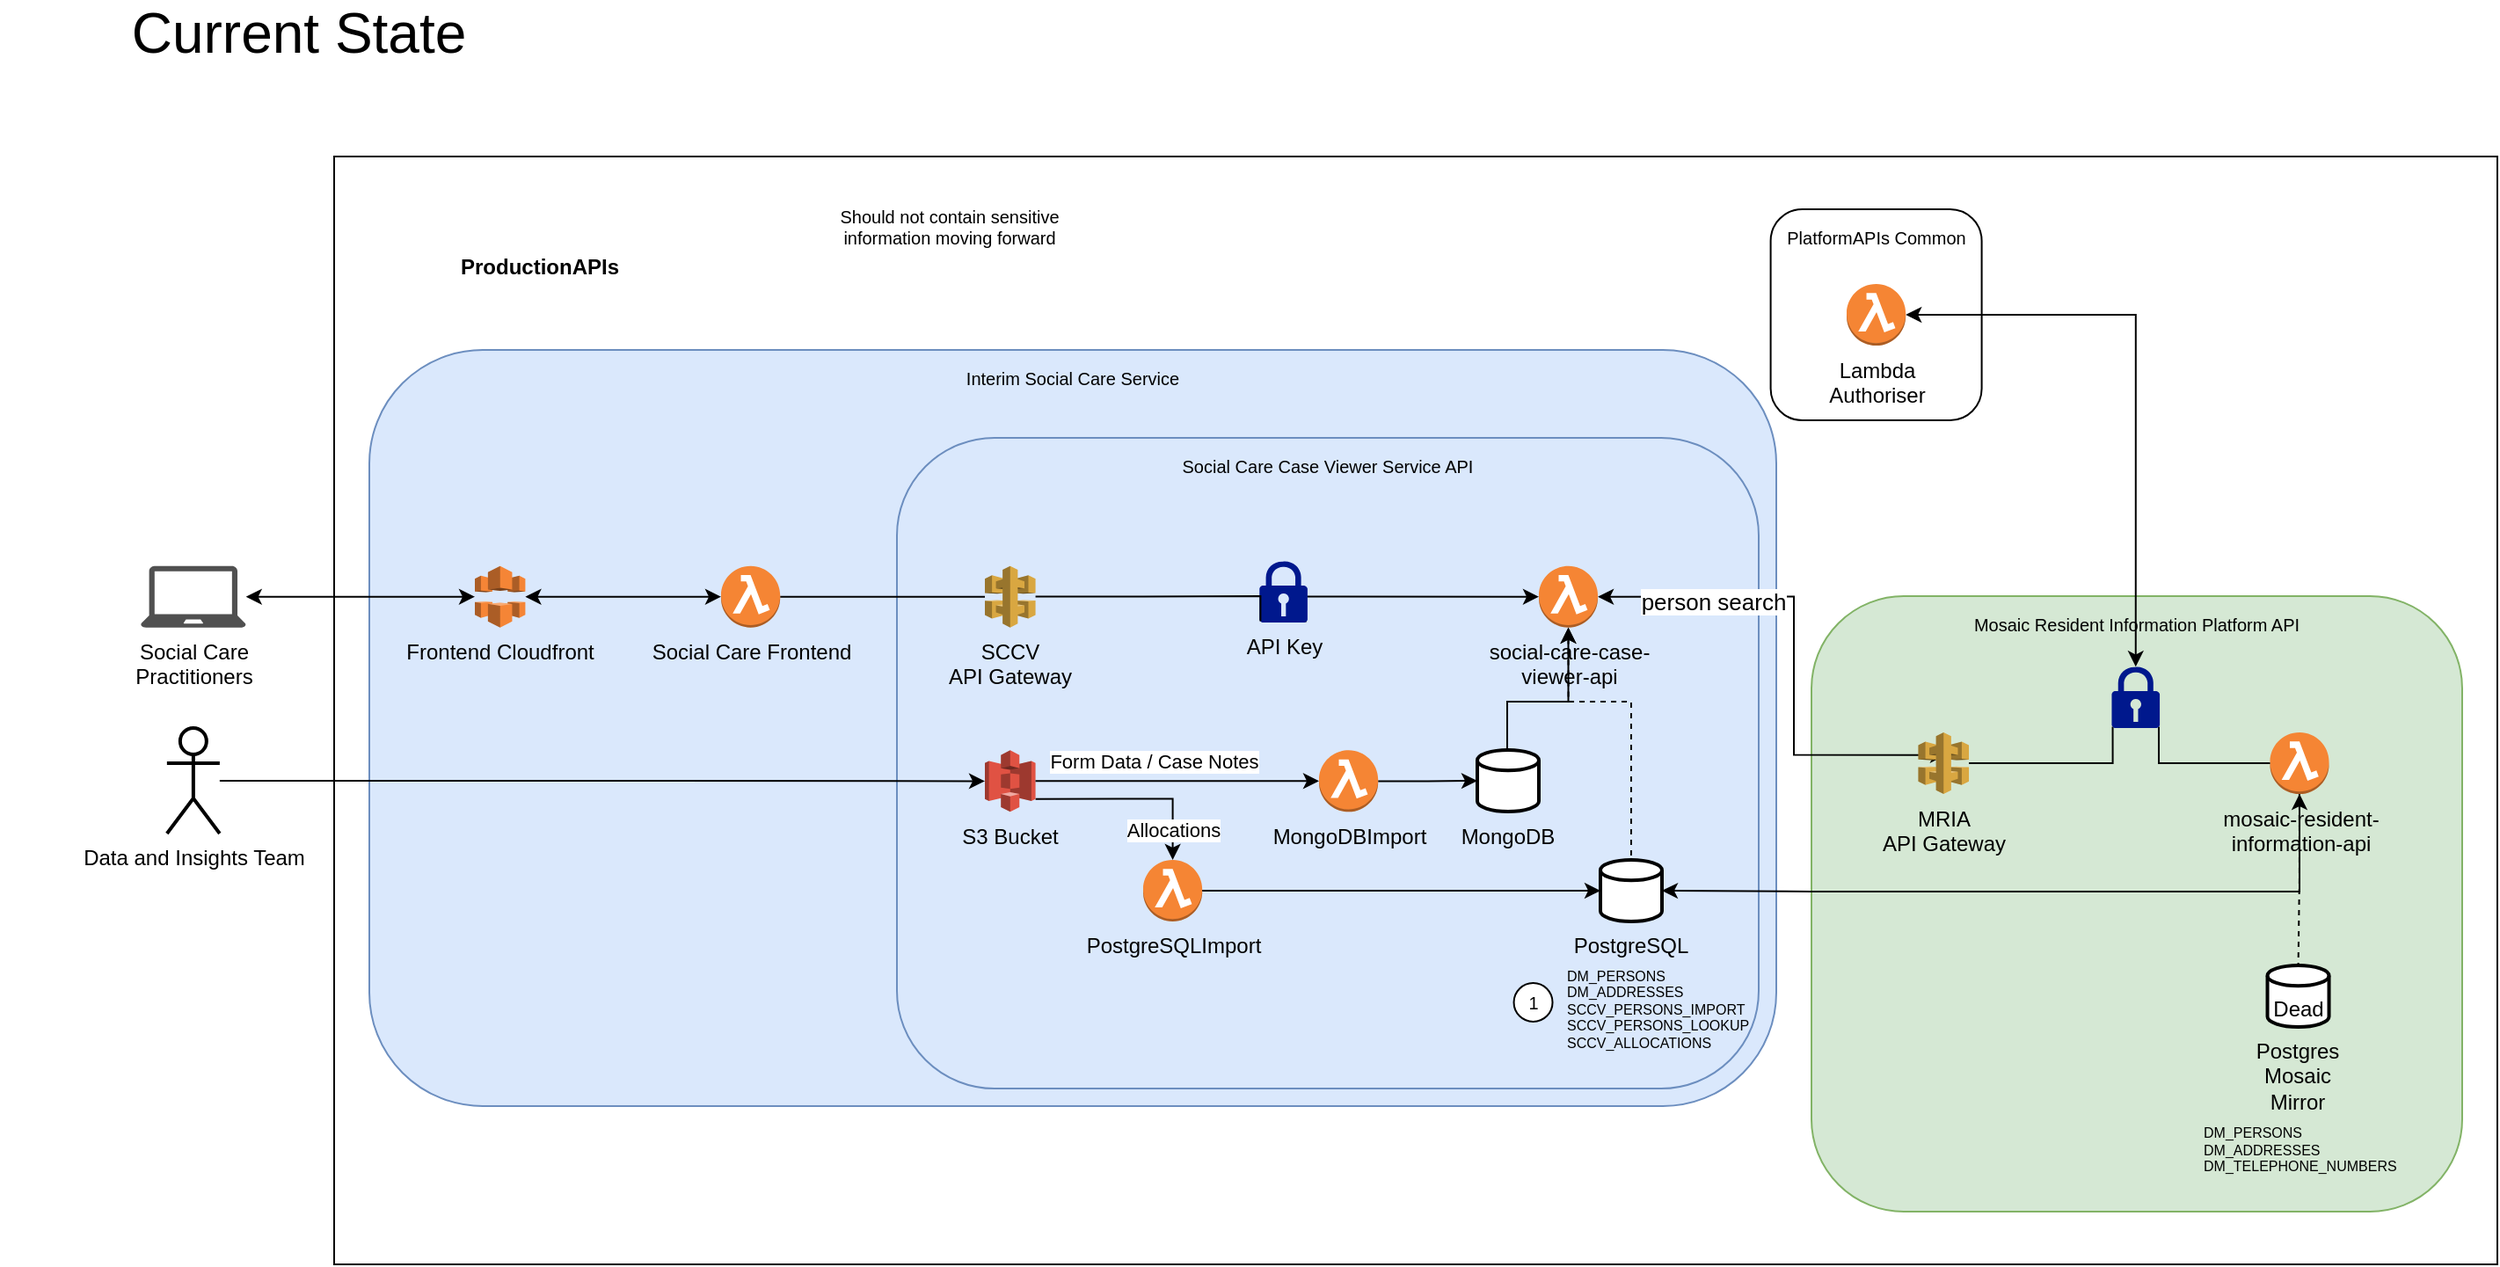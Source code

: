 <mxfile version="14.5.1" type="device" pages="4"><diagram id="xswE8hHhW3ZYyOBADvaj" name="All"><mxGraphModel dx="3580" dy="4169" grid="1" gridSize="10" guides="1" tooltips="1" connect="1" arrows="1" fold="1" page="1" pageScale="1" pageWidth="1169" pageHeight="827" math="0" shadow="0"><root><mxCell id="0"/><mxCell id="1" parent="0"/><mxCell id="xUSHjAlkWD0HroMH6mEn-165" value="" style="rounded=0;whiteSpace=wrap;html=1;labelBackgroundColor=none;fontSize=10;align=left;" parent="1" vertex="1"><mxGeometry x="220" y="-2360" width="1230" height="630" as="geometry"/></mxCell><mxCell id="xUSHjAlkWD0HroMH6mEn-159" value="Interim Social Care Service" style="rounded=1;whiteSpace=wrap;html=1;fontSize=10;align=center;fillColor=#dae8fc;strokeColor=#6c8ebf;labelPosition=center;verticalLabelPosition=top;verticalAlign=bottom;spacingBottom=-25;" parent="1" vertex="1"><mxGeometry x="240" y="-2250" width="800" height="430" as="geometry"/></mxCell><mxCell id="xUSHjAlkWD0HroMH6mEn-161" value="&lt;div&gt;Social Care Case Viewer Service API&lt;/div&gt;" style="rounded=1;whiteSpace=wrap;html=1;fontSize=10;align=center;fillColor=#dae8fc;strokeColor=#6c8ebf;labelPosition=center;verticalLabelPosition=top;verticalAlign=bottom;spacingBottom=-25;" parent="1" vertex="1"><mxGeometry x="540" y="-2200" width="490" height="370" as="geometry"/></mxCell><mxCell id="xUSHjAlkWD0HroMH6mEn-160" value="PlatformAPIs Common" style="rounded=1;whiteSpace=wrap;html=1;fontSize=10;align=center;labelPosition=center;verticalLabelPosition=top;verticalAlign=bottom;spacingBottom=-25;" parent="1" vertex="1"><mxGeometry x="1036.8" y="-2330" width="120" height="120" as="geometry"/></mxCell><mxCell id="xUSHjAlkWD0HroMH6mEn-154" value="Mosaic Resident Information Platform API" style="rounded=1;whiteSpace=wrap;html=1;fontSize=10;align=center;fillColor=#d5e8d4;strokeColor=#82b366;labelPosition=center;verticalLabelPosition=top;verticalAlign=bottom;spacingTop=0;labelBorderColor=none;labelBackgroundColor=none;spacingBottom=-25;" parent="1" vertex="1"><mxGeometry x="1060" y="-2110" width="370" height="350" as="geometry"/></mxCell><mxCell id="z8jQFOe5jYVCncjAYi2P-48" style="edgeStyle=orthogonalEdgeStyle;rounded=0;orthogonalLoop=1;jettySize=auto;html=1;startArrow=none;startFill=0;" parent="1" source="wyypRaCvNmAZbWu2mDue-47" target="z8jQFOe5jYVCncjAYi2P-46" edge="1"><mxGeometry relative="1" as="geometry"/></mxCell><mxCell id="wyypRaCvNmAZbWu2mDue-47" value="Data and Insights Team" style="shape=umlActor;verticalLabelPosition=bottom;verticalAlign=top;html=1;outlineConnect=0;strokeWidth=2;" parent="1" vertex="1"><mxGeometry x="124.93" y="-2035" width="30" height="60" as="geometry"/></mxCell><mxCell id="z8jQFOe5jYVCncjAYi2P-1" value="&lt;b&gt;ProductionAPIs&lt;/b&gt;" style="text;html=1;strokeColor=none;fillColor=none;align=left;verticalAlign=middle;whiteSpace=wrap;rounded=0;" parent="1" vertex="1"><mxGeometry x="290" y="-2307.5" width="121" height="20" as="geometry"/></mxCell><mxCell id="xUSHjAlkWD0HroMH6mEn-123" style="edgeStyle=orthogonalEdgeStyle;rounded=0;orthogonalLoop=1;jettySize=auto;html=1;startArrow=none;startFill=0;endArrow=none;endFill=0;fontSize=12;" parent="1" source="z8jQFOe5jYVCncjAYi2P-4" target="xUSHjAlkWD0HroMH6mEn-122" edge="1"><mxGeometry relative="1" as="geometry"/></mxCell><mxCell id="z8jQFOe5jYVCncjAYi2P-4" value="Social Care Frontend" style="outlineConnect=0;dashed=0;verticalLabelPosition=bottom;verticalAlign=top;align=center;html=1;shape=mxgraph.aws3.lambda_function;fillColor=#F58534;gradientColor=none;labelPosition=center;aspect=fixed;" parent="1" vertex="1"><mxGeometry x="440" y="-2127.15" width="33.6" height="35" as="geometry"/></mxCell><mxCell id="z8jQFOe5jYVCncjAYi2P-9" style="edgeStyle=orthogonalEdgeStyle;rounded=0;orthogonalLoop=1;jettySize=auto;html=1;startArrow=classic;startFill=1;" parent="1" source="z8jQFOe5jYVCncjAYi2P-5" target="z8jQFOe5jYVCncjAYi2P-7" edge="1"><mxGeometry relative="1" as="geometry"/></mxCell><mxCell id="z8jQFOe5jYVCncjAYi2P-5" value="&lt;div&gt;Social Care&lt;/div&gt;&lt;div&gt;Practitioners&lt;br&gt;&lt;/div&gt;" style="pointerEvents=1;shadow=0;dashed=0;html=1;strokeColor=none;fillColor=#505050;labelPosition=center;verticalLabelPosition=bottom;verticalAlign=top;outlineConnect=0;align=center;shape=mxgraph.office.devices.laptop;aspect=fixed;" parent="1" vertex="1"><mxGeometry x="110" y="-2127.15" width="59.85" height="35" as="geometry"/></mxCell><mxCell id="xUSHjAlkWD0HroMH6mEn-163" value="" style="edgeStyle=orthogonalEdgeStyle;rounded=0;orthogonalLoop=1;jettySize=auto;html=1;startArrow=classic;startFill=1;endArrow=classic;endFill=1;fontSize=10;" parent="1" source="z8jQFOe5jYVCncjAYi2P-7" target="z8jQFOe5jYVCncjAYi2P-4" edge="1"><mxGeometry relative="1" as="geometry"/></mxCell><mxCell id="z8jQFOe5jYVCncjAYi2P-7" value="&lt;div&gt;Frontend Cloudfront&lt;/div&gt;" style="outlineConnect=0;dashed=0;verticalLabelPosition=bottom;verticalAlign=top;align=center;html=1;shape=mxgraph.aws3.cloudfront;fillColor=#F58536;gradientColor=none;labelPosition=center;aspect=fixed;" parent="1" vertex="1"><mxGeometry x="300" y="-2127.15" width="28.7" height="35" as="geometry"/></mxCell><mxCell id="z8jQFOe5jYVCncjAYi2P-25" style="edgeStyle=orthogonalEdgeStyle;rounded=0;orthogonalLoop=1;jettySize=auto;html=1;startArrow=classic;startFill=1;endArrow=none;endFill=0;" parent="1" source="z8jQFOe5jYVCncjAYi2P-19" target="z8jQFOe5jYVCncjAYi2P-24" edge="1"><mxGeometry relative="1" as="geometry"><Array as="points"><mxPoint x="922" y="-2050"/><mxPoint x="887" y="-2050"/></Array></mxGeometry></mxCell><mxCell id="xUSHjAlkWD0HroMH6mEn-164" style="edgeStyle=orthogonalEdgeStyle;rounded=0;orthogonalLoop=1;jettySize=auto;html=1;exitX=1;exitY=0.5;exitDx=0;exitDy=0;exitPerimeter=0;entryX=0.548;entryY=0.367;entryDx=0;entryDy=0;entryPerimeter=0;startArrow=classic;startFill=1;endArrow=classic;endFill=1;fontSize=10;" parent="1" source="z8jQFOe5jYVCncjAYi2P-19" target="xUSHjAlkWD0HroMH6mEn-126" edge="1"><mxGeometry relative="1" as="geometry"><Array as="points"><mxPoint x="1050" y="-2110"/><mxPoint x="1050" y="-2020"/></Array></mxGeometry></mxCell><mxCell id="xUSHjAlkWD0HroMH6mEn-529" value="person search" style="edgeLabel;html=1;align=center;verticalAlign=middle;resizable=0;points=[];fontSize=13;" parent="xUSHjAlkWD0HroMH6mEn-164" vertex="1" connectable="0"><mxGeometry x="-0.547" y="-2" relative="1" as="geometry"><mxPoint as="offset"/></mxGeometry></mxCell><mxCell id="z8jQFOe5jYVCncjAYi2P-19" value="&lt;div&gt;social-care-case-&lt;/div&gt;&lt;div&gt;viewer-api&lt;/div&gt;" style="outlineConnect=0;dashed=0;verticalLabelPosition=bottom;verticalAlign=top;align=center;html=1;shape=mxgraph.aws3.lambda_function;fillColor=#F58534;gradientColor=none;labelPosition=center;aspect=fixed;" parent="1" vertex="1"><mxGeometry x="905" y="-2127.15" width="33.54" height="35" as="geometry"/></mxCell><mxCell id="z8jQFOe5jYVCncjAYi2P-24" value="MongoDB" style="strokeWidth=2;html=1;shape=mxgraph.flowchart.database;whiteSpace=wrap;align=center;aspect=fixed;labelPosition=center;verticalLabelPosition=bottom;verticalAlign=top;" parent="1" vertex="1"><mxGeometry x="870" y="-2022.5" width="35" height="35" as="geometry"/></mxCell><mxCell id="z8jQFOe5jYVCncjAYi2P-44" style="edgeStyle=orthogonalEdgeStyle;rounded=0;orthogonalLoop=1;jettySize=auto;html=1;entryX=0;entryY=0.5;entryDx=0;entryDy=0;entryPerimeter=0;startArrow=none;startFill=0;" parent="1" source="z8jQFOe5jYVCncjAYi2P-43" target="z8jQFOe5jYVCncjAYi2P-24" edge="1"><mxGeometry relative="1" as="geometry"/></mxCell><mxCell id="z8jQFOe5jYVCncjAYi2P-43" value="MongoDBImport" style="outlineConnect=0;dashed=0;verticalLabelPosition=bottom;verticalAlign=top;align=center;html=1;shape=mxgraph.aws3.lambda_function;fillColor=#F58534;gradientColor=none;labelPosition=center;aspect=fixed;" parent="1" vertex="1"><mxGeometry x="780" y="-2022.33" width="33.6" height="35" as="geometry"/></mxCell><mxCell id="z8jQFOe5jYVCncjAYi2P-50" style="edgeStyle=orthogonalEdgeStyle;rounded=0;orthogonalLoop=1;jettySize=auto;html=1;startArrow=none;startFill=0;exitX=1;exitY=0.79;exitDx=0;exitDy=0;exitPerimeter=0;" parent="1" source="z8jQFOe5jYVCncjAYi2P-46" target="z8jQFOe5jYVCncjAYi2P-49" edge="1"><mxGeometry relative="1" as="geometry"/></mxCell><mxCell id="z8jQFOe5jYVCncjAYi2P-53" value="Allocations" style="edgeLabel;html=1;align=center;verticalAlign=middle;resizable=0;points=[];" parent="z8jQFOe5jYVCncjAYi2P-50" vertex="1" connectable="0"><mxGeometry x="0.693" relative="1" as="geometry"><mxPoint as="offset"/></mxGeometry></mxCell><mxCell id="z8jQFOe5jYVCncjAYi2P-46" value="S3 Bucket" style="outlineConnect=0;dashed=0;verticalLabelPosition=bottom;verticalAlign=top;align=center;html=1;shape=mxgraph.aws3.s3;fillColor=#E05243;gradientColor=none;aspect=fixed;" parent="1" vertex="1"><mxGeometry x="590.0" y="-2022.33" width="28.79" height="35" as="geometry"/></mxCell><mxCell id="z8jQFOe5jYVCncjAYi2P-49" value="PostgreSQLImport" style="outlineConnect=0;dashed=0;verticalLabelPosition=bottom;verticalAlign=top;align=center;html=1;shape=mxgraph.aws3.lambda_function;fillColor=#F58534;gradientColor=none;labelPosition=center;aspect=fixed;" parent="1" vertex="1"><mxGeometry x="680" y="-1960" width="33.6" height="35" as="geometry"/></mxCell><mxCell id="z8jQFOe5jYVCncjAYi2P-47" style="edgeStyle=orthogonalEdgeStyle;rounded=0;orthogonalLoop=1;jettySize=auto;html=1;entryX=0;entryY=0.5;entryDx=0;entryDy=0;entryPerimeter=0;startArrow=none;startFill=0;" parent="1" source="z8jQFOe5jYVCncjAYi2P-46" target="z8jQFOe5jYVCncjAYi2P-43" edge="1"><mxGeometry relative="1" as="geometry"/></mxCell><mxCell id="z8jQFOe5jYVCncjAYi2P-54" value="Form Data / Case Notes" style="edgeLabel;html=1;align=center;verticalAlign=middle;resizable=0;points=[];" parent="z8jQFOe5jYVCncjAYi2P-47" vertex="1" connectable="0"><mxGeometry x="-0.673" y="-1" relative="1" as="geometry"><mxPoint x="40.8" y="-12.5" as="offset"/></mxGeometry></mxCell><mxCell id="xUSHjAlkWD0HroMH6mEn-1" value="Current State" style="text;html=1;strokeColor=none;fillColor=none;align=center;verticalAlign=middle;whiteSpace=wrap;rounded=0;fontSize=32;" parent="1" vertex="1"><mxGeometry x="30" y="-2440" width="340" height="20" as="geometry"/></mxCell><mxCell id="xUSHjAlkWD0HroMH6mEn-136" value="" style="edgeStyle=orthogonalEdgeStyle;rounded=0;orthogonalLoop=1;jettySize=auto;html=1;startArrow=none;startFill=0;endArrow=none;endFill=0;fontSize=12;dashed=1;" parent="1" source="z8jQFOe5jYVCncjAYi2P-28" target="xUSHjAlkWD0HroMH6mEn-135" edge="1"><mxGeometry relative="1" as="geometry"/></mxCell><mxCell id="xUSHjAlkWD0HroMH6mEn-140" style="edgeStyle=orthogonalEdgeStyle;rounded=0;orthogonalLoop=1;jettySize=auto;html=1;exitX=0.5;exitY=1;exitDx=0;exitDy=0;exitPerimeter=0;entryX=1;entryY=0.5;entryDx=0;entryDy=0;entryPerimeter=0;startArrow=classic;startFill=1;endArrow=classic;endFill=1;fontSize=12;" parent="1" source="z8jQFOe5jYVCncjAYi2P-28" target="z8jQFOe5jYVCncjAYi2P-32" edge="1"><mxGeometry relative="1" as="geometry"><Array as="points"><mxPoint x="1337" y="-1942"/><mxPoint x="1060" y="-1942"/></Array></mxGeometry></mxCell><mxCell id="z8jQFOe5jYVCncjAYi2P-28" value="&lt;div&gt;mosaic-resident-&lt;/div&gt;&lt;div&gt;information-api&lt;/div&gt;" style="outlineConnect=0;dashed=0;verticalLabelPosition=bottom;verticalAlign=top;align=center;html=1;shape=mxgraph.aws3.lambda_function;fillColor=#F58534;gradientColor=none;labelPosition=center;aspect=fixed;" parent="1" vertex="1"><mxGeometry x="1320.73" y="-2032.5" width="33.54" height="35" as="geometry"/></mxCell><mxCell id="xUSHjAlkWD0HroMH6mEn-143" style="edgeStyle=orthogonalEdgeStyle;rounded=0;orthogonalLoop=1;jettySize=auto;html=1;exitX=1;exitY=0.5;exitDx=0;exitDy=0;exitPerimeter=0;entryX=0.5;entryY=0.005;entryDx=0;entryDy=0;entryPerimeter=0;startArrow=classic;startFill=1;endArrow=classic;endFill=1;fontSize=12;" parent="1" source="z8jQFOe5jYVCncjAYi2P-31" target="xUSHjAlkWD0HroMH6mEn-132" edge="1"><mxGeometry relative="1" as="geometry"/></mxCell><mxCell id="z8jQFOe5jYVCncjAYi2P-31" value="&lt;div&gt;Lambda&lt;/div&gt;&lt;div&gt;Authoriser&lt;/div&gt;" style="outlineConnect=0;dashed=0;verticalLabelPosition=bottom;verticalAlign=top;align=center;html=1;shape=mxgraph.aws3.lambda_function;fillColor=#F58534;gradientColor=none;labelPosition=center;aspect=fixed;" parent="1" vertex="1"><mxGeometry x="1080" y="-2287.5" width="33.6" height="35" as="geometry"/></mxCell><mxCell id="z8jQFOe5jYVCncjAYi2P-51" style="edgeStyle=orthogonalEdgeStyle;rounded=0;orthogonalLoop=1;jettySize=auto;html=1;entryX=0;entryY=0.5;entryDx=0;entryDy=0;entryPerimeter=0;startArrow=none;startFill=0;exitX=1;exitY=0.5;exitDx=0;exitDy=0;exitPerimeter=0;" parent="1" source="z8jQFOe5jYVCncjAYi2P-49" target="z8jQFOe5jYVCncjAYi2P-32" edge="1"><mxGeometry x="875" y="-1900" as="geometry"/></mxCell><mxCell id="z8jQFOe5jYVCncjAYi2P-36" style="edgeStyle=orthogonalEdgeStyle;rounded=0;orthogonalLoop=1;jettySize=auto;html=1;entryX=0.5;entryY=0;entryDx=0;entryDy=0;entryPerimeter=0;startArrow=classic;startFill=1;dashed=1;exitX=0.5;exitY=1;exitDx=0;exitDy=0;exitPerimeter=0;endArrow=none;endFill=0;" parent="1" source="z8jQFOe5jYVCncjAYi2P-19" target="z8jQFOe5jYVCncjAYi2P-32" edge="1"><mxGeometry relative="1" as="geometry"><Array as="points"><mxPoint x="922" y="-2050"/><mxPoint x="957" y="-2050"/></Array></mxGeometry></mxCell><mxCell id="xUSHjAlkWD0HroMH6mEn-119" style="edgeStyle=orthogonalEdgeStyle;rounded=0;orthogonalLoop=1;jettySize=auto;html=1;exitX=0.98;exitY=0.98;exitDx=0;exitDy=0;exitPerimeter=0;entryX=0;entryY=0.5;entryDx=0;entryDy=0;entryPerimeter=0;startArrow=none;startFill=0;fontSize=12;" parent="1" source="xUSHjAlkWD0HroMH6mEn-113" target="z8jQFOe5jYVCncjAYi2P-19" edge="1"><mxGeometry relative="1" as="geometry"><Array as="points"><mxPoint x="769" y="-2110"/></Array></mxGeometry></mxCell><mxCell id="xUSHjAlkWD0HroMH6mEn-113" value="API Key" style="aspect=fixed;pointerEvents=1;shadow=0;dashed=0;html=1;strokeColor=none;labelPosition=center;verticalLabelPosition=bottom;verticalAlign=top;align=center;fillColor=#00188D;shape=mxgraph.mscae.enterprise.lock;fontSize=12;" parent="1" vertex="1"><mxGeometry x="746.15" y="-2130" width="27.3" height="35" as="geometry"/></mxCell><mxCell id="xUSHjAlkWD0HroMH6mEn-125" style="edgeStyle=orthogonalEdgeStyle;rounded=0;orthogonalLoop=1;jettySize=auto;html=1;entryX=0.02;entryY=0.98;entryDx=0;entryDy=0;entryPerimeter=0;startArrow=none;startFill=0;endArrow=none;endFill=0;fontSize=12;" parent="1" source="xUSHjAlkWD0HroMH6mEn-122" target="xUSHjAlkWD0HroMH6mEn-113" edge="1"><mxGeometry relative="1" as="geometry"><Array as="points"><mxPoint x="680" y="-2110"/><mxPoint x="742" y="-2110"/></Array></mxGeometry></mxCell><mxCell id="xUSHjAlkWD0HroMH6mEn-122" value="&lt;div&gt;SCCV&lt;/div&gt;&lt;div&gt;API Gateway&lt;br&gt;&lt;/div&gt;" style="outlineConnect=0;dashed=0;verticalLabelPosition=bottom;verticalAlign=top;align=center;html=1;shape=mxgraph.aws3.api_gateway;fillColor=#D9A741;gradientColor=none;fontSize=12;aspect=fixed;" parent="1" vertex="1"><mxGeometry x="590" y="-2127.15" width="28.79" height="35" as="geometry"/></mxCell><mxCell id="xUSHjAlkWD0HroMH6mEn-133" style="edgeStyle=orthogonalEdgeStyle;rounded=0;orthogonalLoop=1;jettySize=auto;html=1;entryX=0.02;entryY=0.98;entryDx=0;entryDy=0;entryPerimeter=0;startArrow=none;startFill=0;endArrow=none;endFill=0;fontSize=12;" parent="1" source="xUSHjAlkWD0HroMH6mEn-126" target="xUSHjAlkWD0HroMH6mEn-132" edge="1"><mxGeometry relative="1" as="geometry"/></mxCell><mxCell id="xUSHjAlkWD0HroMH6mEn-126" value="MRIA&lt;br&gt;&lt;div&gt;API Gateway&lt;br&gt;&lt;/div&gt;" style="outlineConnect=0;dashed=0;verticalLabelPosition=bottom;verticalAlign=top;align=center;html=1;shape=mxgraph.aws3.api_gateway;fillColor=#D9A741;gradientColor=none;fontSize=12;aspect=fixed;" parent="1" vertex="1"><mxGeometry x="1120.73" y="-2032.5" width="28.79" height="35" as="geometry"/></mxCell><mxCell id="xUSHjAlkWD0HroMH6mEn-134" style="edgeStyle=orthogonalEdgeStyle;rounded=0;orthogonalLoop=1;jettySize=auto;html=1;exitX=0.98;exitY=0.98;exitDx=0;exitDy=0;exitPerimeter=0;entryX=0;entryY=0.5;entryDx=0;entryDy=0;entryPerimeter=0;startArrow=none;startFill=0;endArrow=none;endFill=0;fontSize=12;" parent="1" source="xUSHjAlkWD0HroMH6mEn-132" target="z8jQFOe5jYVCncjAYi2P-28" edge="1"><mxGeometry relative="1" as="geometry"/></mxCell><mxCell id="xUSHjAlkWD0HroMH6mEn-132" value="" style="aspect=fixed;pointerEvents=1;shadow=0;dashed=0;html=1;strokeColor=none;labelPosition=center;verticalLabelPosition=bottom;verticalAlign=top;align=center;fillColor=#00188D;shape=mxgraph.mscae.enterprise.lock;fontSize=12;" parent="1" vertex="1"><mxGeometry x="1230.73" y="-2070" width="27.3" height="35" as="geometry"/></mxCell><mxCell id="xUSHjAlkWD0HroMH6mEn-145" value="" style="group" parent="1" vertex="1" connectable="0"><mxGeometry x="918.54" y="-1960" width="105" height="110" as="geometry"/></mxCell><mxCell id="z8jQFOe5jYVCncjAYi2P-32" value="PostgreSQL" style="strokeWidth=2;html=1;shape=mxgraph.flowchart.database;whiteSpace=wrap;align=center;aspect=fixed;labelPosition=center;verticalLabelPosition=bottom;verticalAlign=top;" parent="xUSHjAlkWD0HroMH6mEn-145" vertex="1"><mxGeometry x="21.46" width="35" height="35" as="geometry"/></mxCell><mxCell id="xUSHjAlkWD0HroMH6mEn-144" value="&lt;div style=&quot;font-size: 8px&quot;&gt;DM_PERSONS&lt;/div&gt;&lt;div style=&quot;font-size: 8px&quot;&gt;DM_ADDRESSES&lt;/div&gt;&lt;div style=&quot;font-size: 8px&quot;&gt;SCCV_PERSONS_IMPORT&lt;/div&gt;&lt;div style=&quot;font-size: 8px&quot;&gt;SCCV_PERSONS_LOOKUP&lt;/div&gt;&lt;div style=&quot;font-size: 8px&quot;&gt;SCCV_ALLOCATIONS&lt;/div&gt;" style="text;html=1;strokeColor=none;fillColor=none;align=left;verticalAlign=middle;whiteSpace=wrap;rounded=0;fontSize=8;" parent="xUSHjAlkWD0HroMH6mEn-145" vertex="1"><mxGeometry y="60" width="105" height="50" as="geometry"/></mxCell><mxCell id="xUSHjAlkWD0HroMH6mEn-147" value="" style="group" parent="1" vertex="1" connectable="0"><mxGeometry x="1280.65" y="-1900" width="112.7" height="120" as="geometry"/></mxCell><mxCell id="xUSHjAlkWD0HroMH6mEn-135" value="Postgres&lt;br&gt;Mosaic Mirror" style="strokeWidth=2;html=1;shape=mxgraph.flowchart.database;whiteSpace=wrap;align=center;aspect=fixed;labelPosition=center;verticalLabelPosition=bottom;verticalAlign=top;" parent="xUSHjAlkWD0HroMH6mEn-147" vertex="1"><mxGeometry x="38.62" width="35" height="35" as="geometry"/></mxCell><mxCell id="xUSHjAlkWD0HroMH6mEn-141" value="Dead" style="text;html=1;strokeColor=none;fillColor=none;align=center;verticalAlign=middle;whiteSpace=wrap;rounded=0;fontSize=12;" parent="xUSHjAlkWD0HroMH6mEn-147" vertex="1"><mxGeometry x="36.35" y="15" width="40" height="20" as="geometry"/></mxCell><mxCell id="xUSHjAlkWD0HroMH6mEn-146" value="&lt;div style=&quot;font-size: 8px&quot;&gt;DM_PERSONS&lt;/div&gt;&lt;div style=&quot;font-size: 8px&quot;&gt;DM_ADDRESSES&lt;/div&gt;DM_TELEPHONE_NUMBERS" style="text;html=1;strokeColor=none;fillColor=none;align=left;verticalAlign=middle;whiteSpace=wrap;rounded=0;fontSize=8;" parent="xUSHjAlkWD0HroMH6mEn-147" vertex="1"><mxGeometry y="90" width="112.7" height="30" as="geometry"/></mxCell><mxCell id="xUSHjAlkWD0HroMH6mEn-151" value="1" style="ellipse;whiteSpace=wrap;html=1;aspect=fixed;fontSize=10;align=center;spacing=0;" parent="1" vertex="1"><mxGeometry x="890.77" y="-1890" width="22" height="22" as="geometry"/></mxCell><mxCell id="xUSHjAlkWD0HroMH6mEn-301" style="edgeStyle=orthogonalEdgeStyle;rounded=0;orthogonalLoop=1;jettySize=auto;html=1;entryX=0;entryY=0.5;entryDx=0;entryDy=0;entryPerimeter=0;startArrow=none;startFill=0;" parent="1" edge="1"><mxGeometry relative="1" as="geometry"><mxPoint x="1018.79" y="325.17" as="sourcePoint"/></mxGeometry></mxCell><mxCell id="xUSHjAlkWD0HroMH6mEn-302" value="Form Data / Case Notes" style="edgeLabel;html=1;align=center;verticalAlign=middle;resizable=0;points=[];" parent="xUSHjAlkWD0HroMH6mEn-301" vertex="1" connectable="0"><mxGeometry x="-0.673" y="-1" relative="1" as="geometry"><mxPoint x="40.8" y="-12.5" as="offset"/></mxGeometry></mxCell><mxCell id="xUSHjAlkWD0HroMH6mEn-347" value="Should not contain sensitive information moving forward" style="text;html=1;strokeColor=none;fillColor=none;align=center;verticalAlign=middle;whiteSpace=wrap;rounded=0;labelBackgroundColor=none;fontSize=10;" parent="1" vertex="1"><mxGeometry x="500" y="-2330" width="140" height="20" as="geometry"/></mxCell></root></mxGraphModel></diagram><diagram name="Current" id="VzeMkq7hXNiGOp_7qYjl"><mxGraphModel dx="2306" dy="1185" grid="1" gridSize="10" guides="1" tooltips="1" connect="1" arrows="1" fold="1" page="1" pageScale="1" pageWidth="1169" pageHeight="827" math="0" shadow="0"><root><mxCell id="VeEZqHbWKDHKnVmF7o6i-0"/><mxCell id="VeEZqHbWKDHKnVmF7o6i-1" parent="VeEZqHbWKDHKnVmF7o6i-0"/><mxCell id="VeEZqHbWKDHKnVmF7o6i-46" value="" style="rounded=0;whiteSpace=wrap;html=1;strokeWidth=1;fillColor=#f5f5f5;strokeColor=#666666;fontColor=#333333;" parent="VeEZqHbWKDHKnVmF7o6i-1" vertex="1"><mxGeometry x="380" y="40" width="410" height="1000" as="geometry"/></mxCell><mxCell id="VeEZqHbWKDHKnVmF7o6i-47" style="edgeStyle=orthogonalEdgeStyle;rounded=0;orthogonalLoop=1;jettySize=auto;html=1;entryX=0.25;entryY=0;entryDx=0;entryDy=0;exitX=0;exitY=0.5;exitDx=0;exitDy=0;strokeWidth=2;startArrow=classic;startFill=1;endArrow=none;endFill=0;fillColor=#f8cecc;strokeColor=#b85450;" parent="VeEZqHbWKDHKnVmF7o6i-1" source="VeEZqHbWKDHKnVmF7o6i-49" target="VeEZqHbWKDHKnVmF7o6i-64" edge="1"><mxGeometry relative="1" as="geometry"/></mxCell><mxCell id="VeEZqHbWKDHKnVmF7o6i-48" style="edgeStyle=orthogonalEdgeStyle;rounded=0;orthogonalLoop=1;jettySize=auto;html=1;exitX=1;exitY=0.5;exitDx=0;exitDy=0;entryX=0.75;entryY=0;entryDx=0;entryDy=0;fillColor=#e1d5e7;strokeWidth=2;startArrow=classic;startFill=1;endArrow=none;endFill=0;strokeColor=#9673a6;" parent="VeEZqHbWKDHKnVmF7o6i-1" source="VeEZqHbWKDHKnVmF7o6i-49" target="VeEZqHbWKDHKnVmF7o6i-67" edge="1"><mxGeometry relative="1" as="geometry"/></mxCell><mxCell id="VeEZqHbWKDHKnVmF7o6i-49" value="Social Care Frontend" style="whiteSpace=wrap;html=1;aspect=fixed;fillColor=#008a00;strokeColor=#005700;fontColor=#ffffff;" parent="VeEZqHbWKDHKnVmF7o6i-1" vertex="1"><mxGeometry x="540" y="120" width="80" height="80" as="geometry"/></mxCell><mxCell id="VeEZqHbWKDHKnVmF7o6i-50" style="edgeStyle=orthogonalEdgeStyle;rounded=0;orthogonalLoop=1;jettySize=auto;html=1;exitX=0.25;exitY=1;exitDx=0;exitDy=0;entryX=1;entryY=0.5;entryDx=0;entryDy=0;strokeColor=#d79b00;strokeWidth=2;fillColor=#ffe6cc;startArrow=classic;startFill=1;endArrow=none;endFill=0;" parent="VeEZqHbWKDHKnVmF7o6i-1" source="VeEZqHbWKDHKnVmF7o6i-56" target="VeEZqHbWKDHKnVmF7o6i-59" edge="1"><mxGeometry relative="1" as="geometry"/></mxCell><mxCell id="VeEZqHbWKDHKnVmF7o6i-51" value="Person" style="edgeLabel;html=1;align=center;verticalAlign=middle;resizable=0;points=[];" parent="VeEZqHbWKDHKnVmF7o6i-50" vertex="1" connectable="0"><mxGeometry x="-0.3" relative="1" as="geometry"><mxPoint x="-26.25" y="5" as="offset"/></mxGeometry></mxCell><mxCell id="VeEZqHbWKDHKnVmF7o6i-52" style="edgeStyle=orthogonalEdgeStyle;rounded=0;orthogonalLoop=1;jettySize=auto;html=1;entryX=0.5;entryY=0;entryDx=0;entryDy=0;entryPerimeter=0;strokeColor=#82b366;strokeWidth=2;exitX=1;exitY=0.75;exitDx=0;exitDy=0;fillColor=#d5e8d4;startArrow=classic;startFill=1;endArrow=none;endFill=0;" parent="VeEZqHbWKDHKnVmF7o6i-1" source="VeEZqHbWKDHKnVmF7o6i-56" target="VeEZqHbWKDHKnVmF7o6i-61" edge="1"><mxGeometry relative="1" as="geometry"/></mxCell><mxCell id="VeEZqHbWKDHKnVmF7o6i-53" value="Form Data / Case Notes" style="edgeLabel;html=1;align=center;verticalAlign=middle;resizable=0;points=[];" parent="VeEZqHbWKDHKnVmF7o6i-52" vertex="1" connectable="0"><mxGeometry x="0.236" relative="1" as="geometry"><mxPoint as="offset"/></mxGeometry></mxCell><mxCell id="VeEZqHbWKDHKnVmF7o6i-54" style="edgeStyle=orthogonalEdgeStyle;rounded=0;orthogonalLoop=1;jettySize=auto;html=1;entryX=1;entryY=0.5;entryDx=0;entryDy=0;entryPerimeter=0;strokeColor=#82b366;strokeWidth=2;exitX=0.75;exitY=1;exitDx=0;exitDy=0;fillColor=#d5e8d4;dashed=1;startArrow=classic;startFill=1;endArrow=none;endFill=0;" parent="VeEZqHbWKDHKnVmF7o6i-1" source="VeEZqHbWKDHKnVmF7o6i-56" target="VeEZqHbWKDHKnVmF7o6i-60" edge="1"><mxGeometry relative="1" as="geometry"/></mxCell><mxCell id="VeEZqHbWKDHKnVmF7o6i-55" value="New features&lt;br&gt;e.g.creating new person" style="edgeLabel;html=1;align=center;verticalAlign=middle;resizable=0;points=[];" parent="VeEZqHbWKDHKnVmF7o6i-54" vertex="1" connectable="0"><mxGeometry x="-0.475" y="-1" relative="1" as="geometry"><mxPoint x="1" y="26" as="offset"/></mxGeometry></mxCell><mxCell id="VeEZqHbWKDHKnVmF7o6i-56" value="Social Care Case Viewer API" style="whiteSpace=wrap;html=1;aspect=fixed;fillColor=#60a917;strokeColor=#2D7600;fontColor=#ffffff;" parent="VeEZqHbWKDHKnVmF7o6i-1" vertex="1"><mxGeometry x="540" y="320" width="80" height="80" as="geometry"/></mxCell><mxCell id="VeEZqHbWKDHKnVmF7o6i-57" style="edgeStyle=orthogonalEdgeStyle;rounded=0;orthogonalLoop=1;jettySize=auto;html=1;entryX=0.5;entryY=0;entryDx=0;entryDy=0;entryPerimeter=0;exitX=0.5;exitY=1;exitDx=0;exitDy=0;fillColor=#dae8fc;strokeColor=#6c8ebf;strokeWidth=2;startArrow=classic;startFill=1;endArrow=none;endFill=0;" parent="VeEZqHbWKDHKnVmF7o6i-1" source="VeEZqHbWKDHKnVmF7o6i-59" target="VeEZqHbWKDHKnVmF7o6i-60" edge="1"><mxGeometry relative="1" as="geometry"/></mxCell><mxCell id="VeEZqHbWKDHKnVmF7o6i-58" value="Person, Allocations" style="edgeLabel;html=1;align=center;verticalAlign=middle;resizable=0;points=[];" parent="VeEZqHbWKDHKnVmF7o6i-57" vertex="1" connectable="0"><mxGeometry x="-0.4" y="3" relative="1" as="geometry"><mxPoint x="-3" y="8.1" as="offset"/></mxGeometry></mxCell><mxCell id="VeEZqHbWKDHKnVmF7o6i-59" value="Mosaic Resident Information API" style="whiteSpace=wrap;html=1;aspect=fixed;fillColor=#ffe6cc;strokeColor=#d79b00;" parent="VeEZqHbWKDHKnVmF7o6i-1" vertex="1"><mxGeometry x="420" y="400" width="80" height="80" as="geometry"/></mxCell><mxCell id="VeEZqHbWKDHKnVmF7o6i-60" value="PostgreSQL" style="shape=cylinder3;whiteSpace=wrap;html=1;boundedLbl=1;backgroundOutline=1;size=15;fillColor=#dae8fc;strokeColor=#6c8ebf;" parent="VeEZqHbWKDHKnVmF7o6i-1" vertex="1"><mxGeometry x="420" y="520" width="80" height="80" as="geometry"/></mxCell><mxCell id="VeEZqHbWKDHKnVmF7o6i-61" value="MongoDB" style="shape=cylinder3;whiteSpace=wrap;html=1;boundedLbl=1;backgroundOutline=1;size=15;fillColor=#d5e8d4;strokeColor=#82b366;" parent="VeEZqHbWKDHKnVmF7o6i-1" vertex="1"><mxGeometry x="660" y="520" width="80" height="80" as="geometry"/></mxCell><mxCell id="VeEZqHbWKDHKnVmF7o6i-62" style="edgeStyle=orthogonalEdgeStyle;rounded=0;orthogonalLoop=1;jettySize=auto;html=1;exitX=0.25;exitY=1;exitDx=0;exitDy=0;entryX=0;entryY=0.25;entryDx=0;entryDy=0;strokeWidth=2;fillColor=#f8cecc;strokeColor=#b85450;startArrow=classic;startFill=1;endArrow=none;endFill=0;" parent="VeEZqHbWKDHKnVmF7o6i-1" source="VeEZqHbWKDHKnVmF7o6i-64" target="VeEZqHbWKDHKnVmF7o6i-56" edge="1"><mxGeometry relative="1" as="geometry"/></mxCell><mxCell id="VeEZqHbWKDHKnVmF7o6i-63" value="Get Person" style="edgeLabel;html=1;align=center;verticalAlign=middle;resizable=0;points=[];" parent="VeEZqHbWKDHKnVmF7o6i-62" vertex="1" connectable="0"><mxGeometry x="-0.614" y="-4" relative="1" as="geometry"><mxPoint as="offset"/></mxGeometry></mxCell><mxCell id="VeEZqHbWKDHKnVmF7o6i-64" value="Person Search" style="shape=parallelogram;perimeter=parallelogramPerimeter;whiteSpace=wrap;html=1;fixedSize=1;fillColor=#f8cecc;strokeColor=#b85450;" parent="VeEZqHbWKDHKnVmF7o6i-1" vertex="1"><mxGeometry x="420" y="230" width="120" height="60" as="geometry"/></mxCell><mxCell id="VeEZqHbWKDHKnVmF7o6i-65" style="edgeStyle=orthogonalEdgeStyle;rounded=0;orthogonalLoop=1;jettySize=auto;html=1;entryX=1;entryY=0.25;entryDx=0;entryDy=0;exitX=0.75;exitY=1;exitDx=0;exitDy=0;fillColor=#e1d5e7;strokeColor=#9673a6;strokeWidth=2;startArrow=classic;startFill=1;endArrow=none;endFill=0;" parent="VeEZqHbWKDHKnVmF7o6i-1" source="VeEZqHbWKDHKnVmF7o6i-67" target="VeEZqHbWKDHKnVmF7o6i-56" edge="1"><mxGeometry relative="1" as="geometry"/></mxCell><mxCell id="VeEZqHbWKDHKnVmF7o6i-66" value="Get Form Data" style="edgeLabel;html=1;align=center;verticalAlign=middle;resizable=0;points=[];" parent="VeEZqHbWKDHKnVmF7o6i-65" vertex="1" connectable="0"><mxGeometry x="-0.643" y="1" relative="1" as="geometry"><mxPoint as="offset"/></mxGeometry></mxCell><mxCell id="VeEZqHbWKDHKnVmF7o6i-67" value="Form Data /&lt;br&gt;Cases Notes&lt;br&gt;Search" style="shape=parallelogram;perimeter=parallelogramPerimeter;whiteSpace=wrap;html=1;fixedSize=1;fillColor=#e1d5e7;strokeColor=#9673a6;" parent="VeEZqHbWKDHKnVmF7o6i-1" vertex="1"><mxGeometry x="620" y="230" width="120" height="60" as="geometry"/></mxCell><mxCell id="VeEZqHbWKDHKnVmF7o6i-68" style="edgeStyle=orthogonalEdgeStyle;rounded=0;orthogonalLoop=1;jettySize=auto;html=1;startArrow=none;startFill=0;endArrow=classic;endFill=1;fillColor=#6d8764;strokeColor=#3A5431;strokeWidth=2;" parent="VeEZqHbWKDHKnVmF7o6i-1" edge="1"><mxGeometry relative="1" as="geometry"><mxPoint x="460" y="740" as="targetPoint"/><mxPoint x="540" y="799.059" as="sourcePoint"/></mxGeometry></mxCell><mxCell id="VeEZqHbWKDHKnVmF7o6i-69" value="Allocations" style="edgeLabel;html=1;align=center;verticalAlign=middle;resizable=0;points=[];" parent="VeEZqHbWKDHKnVmF7o6i-68" vertex="1" connectable="0"><mxGeometry x="0.195" y="-2" relative="1" as="geometry"><mxPoint x="-2" y="-26.1" as="offset"/></mxGeometry></mxCell><mxCell id="VeEZqHbWKDHKnVmF7o6i-70" style="edgeStyle=orthogonalEdgeStyle;rounded=0;orthogonalLoop=1;jettySize=auto;html=1;endArrow=classic;endFill=1;startArrow=none;startFill=0;fillColor=#6d8764;strokeColor=#3A5431;strokeWidth=2;" parent="VeEZqHbWKDHKnVmF7o6i-1" edge="1"><mxGeometry relative="1" as="geometry"><mxPoint x="700" y="740" as="targetPoint"/><mxPoint x="615" y="799.059" as="sourcePoint"/></mxGeometry></mxCell><mxCell id="VeEZqHbWKDHKnVmF7o6i-71" value="Form Data / Case Notes" style="edgeLabel;html=1;align=center;verticalAlign=middle;resizable=0;points=[];" parent="VeEZqHbWKDHKnVmF7o6i-70" vertex="1" connectable="0"><mxGeometry x="0.18" y="-2" relative="1" as="geometry"><mxPoint x="-2" y="-31.1" as="offset"/></mxGeometry></mxCell><mxCell id="VeEZqHbWKDHKnVmF7o6i-72" value="S3 Bucket" style="text;html=1;strokeColor=none;fillColor=none;align=center;verticalAlign=middle;whiteSpace=wrap;rounded=0;" parent="VeEZqHbWKDHKnVmF7o6i-1" vertex="1"><mxGeometry x="532.5" y="838" width="87.5" height="22" as="geometry"/></mxCell><mxCell id="VeEZqHbWKDHKnVmF7o6i-73" style="edgeStyle=orthogonalEdgeStyle;rounded=0;orthogonalLoop=1;jettySize=auto;html=1;entryX=0.5;entryY=1;entryDx=0;entryDy=0;entryPerimeter=0;fillColor=#f0a30a;strokeColor=#BD7000;strokeWidth=2;" parent="VeEZqHbWKDHKnVmF7o6i-1" source="VeEZqHbWKDHKnVmF7o6i-74" target="VeEZqHbWKDHKnVmF7o6i-60" edge="1"><mxGeometry relative="1" as="geometry"/></mxCell><mxCell id="VeEZqHbWKDHKnVmF7o6i-74" value="PostgresSQLImport" style="outlineConnect=0;dashed=0;verticalLabelPosition=bottom;verticalAlign=top;align=center;html=1;shape=mxgraph.aws3.lambda_function;fillColor=#F58534;gradientColor=none;" parent="VeEZqHbWKDHKnVmF7o6i-1" vertex="1"><mxGeometry x="425.5" y="640" width="69" height="72" as="geometry"/></mxCell><mxCell id="VeEZqHbWKDHKnVmF7o6i-75" style="edgeStyle=orthogonalEdgeStyle;rounded=0;orthogonalLoop=1;jettySize=auto;html=1;entryX=0.5;entryY=1;entryDx=0;entryDy=0;entryPerimeter=0;fillColor=#f0a30a;strokeColor=#BD7000;strokeWidth=2;" parent="VeEZqHbWKDHKnVmF7o6i-1" source="VeEZqHbWKDHKnVmF7o6i-76" target="VeEZqHbWKDHKnVmF7o6i-61" edge="1"><mxGeometry relative="1" as="geometry"/></mxCell><mxCell id="VeEZqHbWKDHKnVmF7o6i-76" value="MongoDBImport" style="outlineConnect=0;dashed=0;verticalLabelPosition=bottom;verticalAlign=top;align=center;html=1;shape=mxgraph.aws3.lambda_function;fillColor=#F58534;gradientColor=none;" parent="VeEZqHbWKDHKnVmF7o6i-1" vertex="1"><mxGeometry x="665.5" y="640" width="69" height="72" as="geometry"/></mxCell><mxCell id="VeEZqHbWKDHKnVmF7o6i-77" value="QLIK files" style="shape=image;html=1;verticalAlign=top;verticalLabelPosition=bottom;labelBackgroundColor=#ffffff;imageAspect=0;aspect=fixed;image=https://cdn1.iconfinder.com/data/icons/anycolor-common-type-files-pack/512/csv_anycolor-128.png" parent="VeEZqHbWKDHKnVmF7o6i-1" vertex="1"><mxGeometry x="600" y="860" width="60" height="60" as="geometry"/></mxCell><mxCell id="VeEZqHbWKDHKnVmF7o6i-78" style="edgeStyle=orthogonalEdgeStyle;rounded=0;orthogonalLoop=1;jettySize=auto;html=1;strokeWidth=2;" parent="VeEZqHbWKDHKnVmF7o6i-1" edge="1"><mxGeometry relative="1" as="geometry"><mxPoint x="579.41" y="860" as="targetPoint"/><mxPoint x="579.41" y="920" as="sourcePoint"/><Array as="points"><mxPoint x="579.41" y="910"/><mxPoint x="579.41" y="910"/></Array></mxGeometry></mxCell><mxCell id="VeEZqHbWKDHKnVmF7o6i-79" value="Data and Insights Team" style="shape=umlActor;verticalLabelPosition=bottom;verticalAlign=top;html=1;outlineConnect=0;strokeWidth=2;" parent="VeEZqHbWKDHKnVmF7o6i-1" vertex="1"><mxGeometry x="565" y="930" width="30" height="60" as="geometry"/></mxCell><mxCell id="VeEZqHbWKDHKnVmF7o6i-80" value="&lt;h1&gt;Current Interim System&lt;/h1&gt;" style="text;html=1;strokeColor=none;fillColor=none;spacing=5;spacingTop=-20;whiteSpace=wrap;overflow=hidden;rounded=0;align=center;" parent="VeEZqHbWKDHKnVmF7o6i-1" vertex="1"><mxGeometry x="425.5" y="60" width="320" height="40" as="geometry"/></mxCell><mxCell id="VeEZqHbWKDHKnVmF7o6i-81" value="" style="points=[[0,0,0],[0.25,0,0],[0.5,0,0],[0.75,0,0],[1,0,0],[0,1,0],[0.25,1,0],[0.5,1,0],[0.75,1,0],[1,1,0],[0,0.25,0],[0,0.5,0],[0,0.75,0],[1,0.25,0],[1,0.5,0],[1,0.75,0]];outlineConnect=0;fontColor=#232F3E;gradientColor=#60A337;gradientDirection=north;fillColor=#277116;strokeColor=#ffffff;dashed=0;verticalLabelPosition=bottom;verticalAlign=top;align=center;html=1;fontSize=12;fontStyle=0;aspect=fixed;shape=mxgraph.aws4.resourceIcon;resIcon=mxgraph.aws4.s3;" parent="VeEZqHbWKDHKnVmF7o6i-1" vertex="1"><mxGeometry x="541" y="760" width="78" height="78" as="geometry"/></mxCell></root></mxGraphModel></diagram><diagram name="All" id="aE7j0Xh9qpOqFjLPIDFM"><mxGraphModel dx="2306" dy="1185" grid="1" gridSize="10" guides="1" tooltips="1" connect="1" arrows="1" fold="1" page="1" pageScale="1" pageWidth="1169" pageHeight="827" math="0" shadow="0"><root><mxCell id="0"/><mxCell id="1" parent="0"/><mxCell id="wyypRaCvNmAZbWu2mDue-61" value="" style="rounded=0;whiteSpace=wrap;html=1;strokeWidth=1;fillColor=#f5f5f5;strokeColor=#666666;fontColor=#333333;" parent="1" vertex="1"><mxGeometry x="559" y="40" width="540" height="1000" as="geometry"/></mxCell><mxCell id="wyypRaCvNmAZbWu2mDue-15" style="edgeStyle=orthogonalEdgeStyle;rounded=0;orthogonalLoop=1;jettySize=auto;html=1;entryX=0.25;entryY=0;entryDx=0;entryDy=0;exitX=0;exitY=0.5;exitDx=0;exitDy=0;strokeWidth=2;startArrow=classic;startFill=1;endArrow=none;endFill=0;fillColor=#f8cecc;strokeColor=#b85450;" parent="1" source="wyypRaCvNmAZbWu2mDue-17" target="wyypRaCvNmAZbWu2mDue-31" edge="1"><mxGeometry relative="1" as="geometry"/></mxCell><mxCell id="wyypRaCvNmAZbWu2mDue-16" style="edgeStyle=orthogonalEdgeStyle;rounded=0;orthogonalLoop=1;jettySize=auto;html=1;exitX=1;exitY=0.5;exitDx=0;exitDy=0;entryX=0.75;entryY=0;entryDx=0;entryDy=0;fillColor=#e1d5e7;strokeWidth=2;startArrow=classic;startFill=1;endArrow=none;endFill=0;strokeColor=#9673a6;" parent="1" source="wyypRaCvNmAZbWu2mDue-17" target="wyypRaCvNmAZbWu2mDue-34" edge="1"><mxGeometry relative="1" as="geometry"/></mxCell><mxCell id="wyypRaCvNmAZbWu2mDue-17" value="Social Care Frontend" style="whiteSpace=wrap;html=1;aspect=fixed;fillColor=#008a00;strokeColor=#005700;fontColor=#ffffff;" parent="1" vertex="1"><mxGeometry x="849" y="120" width="80" height="80" as="geometry"/></mxCell><mxCell id="wyypRaCvNmAZbWu2mDue-18" style="edgeStyle=orthogonalEdgeStyle;rounded=0;orthogonalLoop=1;jettySize=auto;html=1;exitX=0.25;exitY=1;exitDx=0;exitDy=0;entryX=1;entryY=0.5;entryDx=0;entryDy=0;strokeColor=#d79b00;strokeWidth=2;fillColor=#ffe6cc;startArrow=classic;startFill=1;endArrow=none;endFill=0;" parent="1" source="wyypRaCvNmAZbWu2mDue-24" target="wyypRaCvNmAZbWu2mDue-26" edge="1"><mxGeometry relative="1" as="geometry"/></mxCell><mxCell id="wyypRaCvNmAZbWu2mDue-19" value="Person" style="edgeLabel;html=1;align=center;verticalAlign=middle;resizable=0;points=[];" parent="wyypRaCvNmAZbWu2mDue-18" vertex="1" connectable="0"><mxGeometry x="-0.3" relative="1" as="geometry"><mxPoint x="-26.25" y="5" as="offset"/></mxGeometry></mxCell><mxCell id="wyypRaCvNmAZbWu2mDue-20" style="edgeStyle=orthogonalEdgeStyle;rounded=0;orthogonalLoop=1;jettySize=auto;html=1;entryX=0.5;entryY=0;entryDx=0;entryDy=0;entryPerimeter=0;strokeColor=#82b366;strokeWidth=2;exitX=1;exitY=0.75;exitDx=0;exitDy=0;fillColor=#d5e8d4;startArrow=classic;startFill=1;endArrow=none;endFill=0;" parent="1" source="wyypRaCvNmAZbWu2mDue-24" target="wyypRaCvNmAZbWu2mDue-28" edge="1"><mxGeometry relative="1" as="geometry"/></mxCell><mxCell id="wyypRaCvNmAZbWu2mDue-21" value="Form Data / Case Notes" style="edgeLabel;html=1;align=center;verticalAlign=middle;resizable=0;points=[];" parent="wyypRaCvNmAZbWu2mDue-20" vertex="1" connectable="0"><mxGeometry x="0.236" relative="1" as="geometry"><mxPoint as="offset"/></mxGeometry></mxCell><mxCell id="wyypRaCvNmAZbWu2mDue-22" style="edgeStyle=orthogonalEdgeStyle;rounded=0;orthogonalLoop=1;jettySize=auto;html=1;entryX=1;entryY=0.5;entryDx=0;entryDy=0;entryPerimeter=0;strokeColor=#82b366;strokeWidth=2;exitX=0.75;exitY=1;exitDx=0;exitDy=0;fillColor=#d5e8d4;dashed=1;startArrow=classic;startFill=1;endArrow=none;endFill=0;" parent="1" source="wyypRaCvNmAZbWu2mDue-24" target="wyypRaCvNmAZbWu2mDue-27" edge="1"><mxGeometry relative="1" as="geometry"/></mxCell><mxCell id="wyypRaCvNmAZbWu2mDue-23" value="New features&lt;br&gt;e.g.creating new person" style="edgeLabel;html=1;align=center;verticalAlign=middle;resizable=0;points=[];" parent="wyypRaCvNmAZbWu2mDue-22" vertex="1" connectable="0"><mxGeometry x="-0.475" y="-1" relative="1" as="geometry"><mxPoint x="1" y="26" as="offset"/></mxGeometry></mxCell><mxCell id="wyypRaCvNmAZbWu2mDue-24" value="Social Care Case Viewer API" style="whiteSpace=wrap;html=1;aspect=fixed;fillColor=#60a917;strokeColor=#2D7600;fontColor=#ffffff;" parent="1" vertex="1"><mxGeometry x="849" y="320" width="80" height="80" as="geometry"/></mxCell><mxCell id="wyypRaCvNmAZbWu2mDue-25" style="edgeStyle=orthogonalEdgeStyle;rounded=0;orthogonalLoop=1;jettySize=auto;html=1;entryX=0.5;entryY=0;entryDx=0;entryDy=0;entryPerimeter=0;exitX=0.5;exitY=1;exitDx=0;exitDy=0;fillColor=#dae8fc;strokeColor=#6c8ebf;strokeWidth=2;startArrow=classic;startFill=1;endArrow=none;endFill=0;" parent="1" source="wyypRaCvNmAZbWu2mDue-26" target="wyypRaCvNmAZbWu2mDue-27" edge="1"><mxGeometry relative="1" as="geometry"/></mxCell><mxCell id="wyypRaCvNmAZbWu2mDue-57" value="Person, Allocations" style="edgeLabel;html=1;align=center;verticalAlign=middle;resizable=0;points=[];" parent="wyypRaCvNmAZbWu2mDue-25" vertex="1" connectable="0"><mxGeometry x="-0.4" y="3" relative="1" as="geometry"><mxPoint x="-3" y="8.1" as="offset"/></mxGeometry></mxCell><mxCell id="wyypRaCvNmAZbWu2mDue-53" style="edgeStyle=orthogonalEdgeStyle;rounded=0;orthogonalLoop=1;jettySize=auto;html=1;entryX=0;entryY=0.5;entryDx=0;entryDy=0;startArrow=none;startFill=0;endArrow=classic;endFill=1;strokeWidth=2;exitX=0;exitY=0.75;exitDx=0;exitDy=0;fillColor=#d5e8d4;strokeColor=#82b366;" parent="1" source="wyypRaCvNmAZbWu2mDue-26" target="wyypRaCvNmAZbWu2mDue-24" edge="1"><mxGeometry relative="1" as="geometry"><Array as="points"><mxPoint x="619" y="460"/><mxPoint x="619" y="360"/></Array></mxGeometry></mxCell><mxCell id="wyypRaCvNmAZbWu2mDue-54" value="Visits" style="edgeLabel;html=1;align=center;verticalAlign=middle;resizable=0;points=[];" parent="wyypRaCvNmAZbWu2mDue-53" vertex="1" connectable="0"><mxGeometry x="-0.429" y="-3" relative="1" as="geometry"><mxPoint x="67" y="16" as="offset"/></mxGeometry></mxCell><mxCell id="wyypRaCvNmAZbWu2mDue-55" style="edgeStyle=orthogonalEdgeStyle;rounded=0;orthogonalLoop=1;jettySize=auto;html=1;startArrow=none;startFill=0;endArrow=classic;endFill=1;strokeWidth=2;exitX=0;exitY=0.25;exitDx=0;exitDy=0;entryX=0;entryY=0.75;entryDx=0;entryDy=0;fillColor=#d5e8d4;strokeColor=#82b366;" parent="1" source="wyypRaCvNmAZbWu2mDue-26" target="wyypRaCvNmAZbWu2mDue-24" edge="1"><mxGeometry relative="1" as="geometry"><mxPoint x="849" y="360" as="targetPoint"/><Array as="points"><mxPoint x="639" y="420"/><mxPoint x="639" y="380"/></Array></mxGeometry></mxCell><mxCell id="wyypRaCvNmAZbWu2mDue-56" value="Case Notes" style="edgeLabel;html=1;align=center;verticalAlign=middle;resizable=0;points=[];" parent="wyypRaCvNmAZbWu2mDue-55" vertex="1" connectable="0"><mxGeometry x="-0.767" y="4" relative="1" as="geometry"><mxPoint y="-4" as="offset"/></mxGeometry></mxCell><mxCell id="wyypRaCvNmAZbWu2mDue-26" value="Mosaic Resident Information API" style="whiteSpace=wrap;html=1;aspect=fixed;fillColor=#ffe6cc;strokeColor=#d79b00;" parent="1" vertex="1"><mxGeometry x="729" y="400" width="80" height="80" as="geometry"/></mxCell><mxCell id="wyypRaCvNmAZbWu2mDue-27" value="PostgreSQL" style="shape=cylinder3;whiteSpace=wrap;html=1;boundedLbl=1;backgroundOutline=1;size=15;fillColor=#dae8fc;strokeColor=#6c8ebf;" parent="1" vertex="1"><mxGeometry x="729" y="520" width="80" height="80" as="geometry"/></mxCell><mxCell id="wyypRaCvNmAZbWu2mDue-28" value="MongoDB" style="shape=cylinder3;whiteSpace=wrap;html=1;boundedLbl=1;backgroundOutline=1;size=15;fillColor=#d5e8d4;strokeColor=#82b366;" parent="1" vertex="1"><mxGeometry x="969" y="520" width="80" height="80" as="geometry"/></mxCell><mxCell id="wyypRaCvNmAZbWu2mDue-29" style="edgeStyle=orthogonalEdgeStyle;rounded=0;orthogonalLoop=1;jettySize=auto;html=1;exitX=0.25;exitY=1;exitDx=0;exitDy=0;entryX=0;entryY=0.25;entryDx=0;entryDy=0;strokeWidth=2;fillColor=#f8cecc;strokeColor=#b85450;startArrow=classic;startFill=1;endArrow=none;endFill=0;" parent="1" source="wyypRaCvNmAZbWu2mDue-31" target="wyypRaCvNmAZbWu2mDue-24" edge="1"><mxGeometry relative="1" as="geometry"/></mxCell><mxCell id="wyypRaCvNmAZbWu2mDue-30" value="Get Person" style="edgeLabel;html=1;align=center;verticalAlign=middle;resizable=0;points=[];" parent="wyypRaCvNmAZbWu2mDue-29" vertex="1" connectable="0"><mxGeometry x="-0.614" y="-4" relative="1" as="geometry"><mxPoint as="offset"/></mxGeometry></mxCell><mxCell id="wyypRaCvNmAZbWu2mDue-31" value="Person Search" style="shape=parallelogram;perimeter=parallelogramPerimeter;whiteSpace=wrap;html=1;fixedSize=1;fillColor=#f8cecc;strokeColor=#b85450;" parent="1" vertex="1"><mxGeometry x="729" y="230" width="120" height="60" as="geometry"/></mxCell><mxCell id="wyypRaCvNmAZbWu2mDue-32" style="edgeStyle=orthogonalEdgeStyle;rounded=0;orthogonalLoop=1;jettySize=auto;html=1;entryX=1;entryY=0.25;entryDx=0;entryDy=0;exitX=0.75;exitY=1;exitDx=0;exitDy=0;fillColor=#e1d5e7;strokeColor=#9673a6;strokeWidth=2;startArrow=classic;startFill=1;endArrow=none;endFill=0;" parent="1" source="wyypRaCvNmAZbWu2mDue-34" target="wyypRaCvNmAZbWu2mDue-24" edge="1"><mxGeometry relative="1" as="geometry"/></mxCell><mxCell id="wyypRaCvNmAZbWu2mDue-33" value="Get Form Data" style="edgeLabel;html=1;align=center;verticalAlign=middle;resizable=0;points=[];" parent="wyypRaCvNmAZbWu2mDue-32" vertex="1" connectable="0"><mxGeometry x="-0.643" y="1" relative="1" as="geometry"><mxPoint as="offset"/></mxGeometry></mxCell><mxCell id="wyypRaCvNmAZbWu2mDue-34" value="Form Data /&lt;br&gt;Cases Notes&lt;br&gt;Search" style="shape=parallelogram;perimeter=parallelogramPerimeter;whiteSpace=wrap;html=1;fixedSize=1;fillColor=#e1d5e7;strokeColor=#9673a6;" parent="1" vertex="1"><mxGeometry x="929" y="230" width="120" height="60" as="geometry"/></mxCell><mxCell id="wyypRaCvNmAZbWu2mDue-35" style="edgeStyle=orthogonalEdgeStyle;rounded=0;orthogonalLoop=1;jettySize=auto;html=1;startArrow=none;startFill=0;endArrow=classic;endFill=1;fillColor=#6d8764;strokeColor=#3A5431;strokeWidth=2;" parent="1" edge="1"><mxGeometry relative="1" as="geometry"><mxPoint x="769.0" y="740.0" as="targetPoint"/><mxPoint x="849" y="799.059" as="sourcePoint"/></mxGeometry></mxCell><mxCell id="wyypRaCvNmAZbWu2mDue-36" value="Allocations" style="edgeLabel;html=1;align=center;verticalAlign=middle;resizable=0;points=[];" parent="wyypRaCvNmAZbWu2mDue-35" vertex="1" connectable="0"><mxGeometry x="0.195" y="-2" relative="1" as="geometry"><mxPoint x="-2" y="-26.1" as="offset"/></mxGeometry></mxCell><mxCell id="wyypRaCvNmAZbWu2mDue-37" style="edgeStyle=orthogonalEdgeStyle;rounded=0;orthogonalLoop=1;jettySize=auto;html=1;endArrow=classic;endFill=1;startArrow=none;startFill=0;fillColor=#6d8764;strokeColor=#3A5431;strokeWidth=2;" parent="1" edge="1"><mxGeometry relative="1" as="geometry"><mxPoint x="1009.0" y="740.0" as="targetPoint"/><mxPoint x="924" y="799.059" as="sourcePoint"/></mxGeometry></mxCell><mxCell id="wyypRaCvNmAZbWu2mDue-38" value="Form Data / Case Notes" style="edgeLabel;html=1;align=center;verticalAlign=middle;resizable=0;points=[];" parent="wyypRaCvNmAZbWu2mDue-37" vertex="1" connectable="0"><mxGeometry x="0.18" y="-2" relative="1" as="geometry"><mxPoint x="-2" y="-31.1" as="offset"/></mxGeometry></mxCell><mxCell id="wyypRaCvNmAZbWu2mDue-40" value="S3 Bucket" style="text;html=1;strokeColor=none;fillColor=none;align=center;verticalAlign=middle;whiteSpace=wrap;rounded=0;" parent="1" vertex="1"><mxGeometry x="841.5" y="838" width="87.5" height="22" as="geometry"/></mxCell><mxCell id="wyypRaCvNmAZbWu2mDue-41" style="edgeStyle=orthogonalEdgeStyle;rounded=0;orthogonalLoop=1;jettySize=auto;html=1;entryX=0.5;entryY=1;entryDx=0;entryDy=0;entryPerimeter=0;fillColor=#f0a30a;strokeColor=#BD7000;strokeWidth=2;" parent="1" source="wyypRaCvNmAZbWu2mDue-42" target="wyypRaCvNmAZbWu2mDue-27" edge="1"><mxGeometry relative="1" as="geometry"/></mxCell><mxCell id="wyypRaCvNmAZbWu2mDue-42" value="PostgresSQLImport" style="outlineConnect=0;dashed=0;verticalLabelPosition=bottom;verticalAlign=top;align=center;html=1;shape=mxgraph.aws3.lambda_function;fillColor=#F58534;gradientColor=none;" parent="1" vertex="1"><mxGeometry x="734.5" y="640" width="69" height="72" as="geometry"/></mxCell><mxCell id="wyypRaCvNmAZbWu2mDue-43" style="edgeStyle=orthogonalEdgeStyle;rounded=0;orthogonalLoop=1;jettySize=auto;html=1;entryX=0.5;entryY=1;entryDx=0;entryDy=0;entryPerimeter=0;fillColor=#f0a30a;strokeColor=#BD7000;strokeWidth=2;" parent="1" source="wyypRaCvNmAZbWu2mDue-44" target="wyypRaCvNmAZbWu2mDue-28" edge="1"><mxGeometry relative="1" as="geometry"/></mxCell><mxCell id="wyypRaCvNmAZbWu2mDue-44" value="MongoDBImport" style="outlineConnect=0;dashed=0;verticalLabelPosition=bottom;verticalAlign=top;align=center;html=1;shape=mxgraph.aws3.lambda_function;fillColor=#F58534;gradientColor=none;" parent="1" vertex="1"><mxGeometry x="974.5" y="640" width="69" height="72" as="geometry"/></mxCell><mxCell id="wyypRaCvNmAZbWu2mDue-45" value="QLIK files" style="shape=image;html=1;verticalAlign=top;verticalLabelPosition=bottom;labelBackgroundColor=#ffffff;imageAspect=0;aspect=fixed;image=https://cdn1.iconfinder.com/data/icons/anycolor-common-type-files-pack/512/csv_anycolor-128.png" parent="1" vertex="1"><mxGeometry x="909" y="860" width="60" height="60" as="geometry"/></mxCell><mxCell id="wyypRaCvNmAZbWu2mDue-46" style="edgeStyle=orthogonalEdgeStyle;rounded=0;orthogonalLoop=1;jettySize=auto;html=1;strokeWidth=2;" parent="1" edge="1"><mxGeometry relative="1" as="geometry"><mxPoint x="888.41" y="860" as="targetPoint"/><mxPoint x="888.41" y="920" as="sourcePoint"/><Array as="points"><mxPoint x="888.41" y="910"/><mxPoint x="888.41" y="910"/></Array></mxGeometry></mxCell><mxCell id="wyypRaCvNmAZbWu2mDue-47" value="Data and Insights Team" style="shape=umlActor;verticalLabelPosition=bottom;verticalAlign=top;html=1;outlineConnect=0;strokeWidth=2;" parent="1" vertex="1"><mxGeometry x="874" y="930" width="30" height="60" as="geometry"/></mxCell><mxCell id="wyypRaCvNmAZbWu2mDue-51" style="edgeStyle=orthogonalEdgeStyle;rounded=0;orthogonalLoop=1;jettySize=auto;html=1;entryX=0;entryY=0;entryDx=0;entryDy=27.5;entryPerimeter=0;startArrow=none;startFill=0;endArrow=classic;endFill=1;exitX=1;exitY=0.5;exitDx=0;exitDy=0;strokeWidth=2;fillColor=#bac8d3;strokeColor=#23445d;" parent="1" source="wyypRaCvNmAZbWu2mDue-48" target="wyypRaCvNmAZbWu2mDue-27" edge="1"><mxGeometry relative="1" as="geometry"/></mxCell><mxCell id="wyypRaCvNmAZbWu2mDue-48" value="Case Notes" style="shape=document;whiteSpace=wrap;html=1;boundedLbl=1;strokeWidth=1;verticalAlign=middle;fillColor=#bac8d3;strokeColor=#23445d;" parent="1" vertex="1"><mxGeometry x="579" y="494" width="80" height="70" as="geometry"/></mxCell><mxCell id="wyypRaCvNmAZbWu2mDue-52" style="edgeStyle=orthogonalEdgeStyle;rounded=0;orthogonalLoop=1;jettySize=auto;html=1;entryX=0;entryY=0;entryDx=0;entryDy=52.5;entryPerimeter=0;startArrow=none;startFill=0;endArrow=classic;endFill=1;exitX=1;exitY=0.25;exitDx=0;exitDy=0;strokeWidth=2;fillColor=#bac8d3;strokeColor=#23445d;" parent="1" source="wyypRaCvNmAZbWu2mDue-49" target="wyypRaCvNmAZbWu2mDue-27" edge="1"><mxGeometry relative="1" as="geometry"/></mxCell><mxCell id="wyypRaCvNmAZbWu2mDue-49" value="Visits" style="shape=document;whiteSpace=wrap;html=1;boundedLbl=1;strokeWidth=1;verticalAlign=middle;fillColor=#bac8d3;strokeColor=#23445d;" parent="1" vertex="1"><mxGeometry x="579" y="574" width="80" height="70" as="geometry"/></mxCell><mxCell id="wyypRaCvNmAZbWu2mDue-62" value="&lt;h1&gt;Proposed Interim System&lt;/h1&gt;" style="text;html=1;strokeColor=none;fillColor=none;spacing=5;spacingTop=-20;whiteSpace=wrap;overflow=hidden;rounded=0;align=center;" parent="1" vertex="1"><mxGeometry x="679" y="60" width="320" height="40" as="geometry"/></mxCell><mxCell id="wyypRaCvNmAZbWu2mDue-63" value="" style="points=[[0,0,0],[0.25,0,0],[0.5,0,0],[0.75,0,0],[1,0,0],[0,1,0],[0.25,1,0],[0.5,1,0],[0.75,1,0],[1,1,0],[0,0.25,0],[0,0.5,0],[0,0.75,0],[1,0.25,0],[1,0.5,0],[1,0.75,0]];outlineConnect=0;fontColor=#232F3E;gradientColor=#60A337;gradientDirection=north;fillColor=#277116;strokeColor=#ffffff;dashed=0;verticalLabelPosition=bottom;verticalAlign=top;align=center;html=1;fontSize=12;fontStyle=0;aspect=fixed;shape=mxgraph.aws4.resourceIcon;resIcon=mxgraph.aws4.s3;" parent="1" vertex="1"><mxGeometry x="850" y="760" width="78" height="78" as="geometry"/></mxCell><mxCell id="wyypRaCvNmAZbWu2mDue-66" value="" style="rounded=0;whiteSpace=wrap;html=1;strokeWidth=1;fillColor=#f5f5f5;strokeColor=#666666;fontColor=#333333;" parent="1" vertex="1"><mxGeometry x="69" y="190" width="410" height="1000" as="geometry"/></mxCell><mxCell id="wyypRaCvNmAZbWu2mDue-67" style="edgeStyle=orthogonalEdgeStyle;rounded=0;orthogonalLoop=1;jettySize=auto;html=1;entryX=0.25;entryY=0;entryDx=0;entryDy=0;exitX=0;exitY=0.5;exitDx=0;exitDy=0;strokeWidth=2;startArrow=classic;startFill=1;endArrow=none;endFill=0;fillColor=#f8cecc;strokeColor=#b85450;" parent="1" source="wyypRaCvNmAZbWu2mDue-69" target="wyypRaCvNmAZbWu2mDue-88" edge="1"><mxGeometry relative="1" as="geometry"/></mxCell><mxCell id="wyypRaCvNmAZbWu2mDue-68" style="edgeStyle=orthogonalEdgeStyle;rounded=0;orthogonalLoop=1;jettySize=auto;html=1;exitX=1;exitY=0.5;exitDx=0;exitDy=0;entryX=0.75;entryY=0;entryDx=0;entryDy=0;fillColor=#e1d5e7;strokeWidth=2;startArrow=classic;startFill=1;endArrow=none;endFill=0;strokeColor=#9673a6;" parent="1" source="wyypRaCvNmAZbWu2mDue-69" target="wyypRaCvNmAZbWu2mDue-91" edge="1"><mxGeometry relative="1" as="geometry"/></mxCell><mxCell id="wyypRaCvNmAZbWu2mDue-69" value="Social Care Frontend" style="whiteSpace=wrap;html=1;aspect=fixed;fillColor=#008a00;strokeColor=#005700;fontColor=#ffffff;" parent="1" vertex="1"><mxGeometry x="229" y="270" width="80" height="80" as="geometry"/></mxCell><mxCell id="wyypRaCvNmAZbWu2mDue-70" style="edgeStyle=orthogonalEdgeStyle;rounded=0;orthogonalLoop=1;jettySize=auto;html=1;exitX=0.25;exitY=1;exitDx=0;exitDy=0;entryX=1;entryY=0.5;entryDx=0;entryDy=0;strokeColor=#d79b00;strokeWidth=2;fillColor=#ffe6cc;startArrow=classic;startFill=1;endArrow=none;endFill=0;" parent="1" source="wyypRaCvNmAZbWu2mDue-76" target="wyypRaCvNmAZbWu2mDue-83" edge="1"><mxGeometry relative="1" as="geometry"/></mxCell><mxCell id="wyypRaCvNmAZbWu2mDue-71" value="Person" style="edgeLabel;html=1;align=center;verticalAlign=middle;resizable=0;points=[];" parent="wyypRaCvNmAZbWu2mDue-70" vertex="1" connectable="0"><mxGeometry x="-0.3" relative="1" as="geometry"><mxPoint x="-26.25" y="5" as="offset"/></mxGeometry></mxCell><mxCell id="wyypRaCvNmAZbWu2mDue-72" style="edgeStyle=orthogonalEdgeStyle;rounded=0;orthogonalLoop=1;jettySize=auto;html=1;entryX=0.5;entryY=0;entryDx=0;entryDy=0;entryPerimeter=0;strokeColor=#82b366;strokeWidth=2;exitX=1;exitY=0.75;exitDx=0;exitDy=0;fillColor=#d5e8d4;startArrow=classic;startFill=1;endArrow=none;endFill=0;" parent="1" source="wyypRaCvNmAZbWu2mDue-76" target="wyypRaCvNmAZbWu2mDue-85" edge="1"><mxGeometry relative="1" as="geometry"/></mxCell><mxCell id="wyypRaCvNmAZbWu2mDue-73" value="Form Data / Case Notes" style="edgeLabel;html=1;align=center;verticalAlign=middle;resizable=0;points=[];" parent="wyypRaCvNmAZbWu2mDue-72" vertex="1" connectable="0"><mxGeometry x="0.236" relative="1" as="geometry"><mxPoint as="offset"/></mxGeometry></mxCell><mxCell id="wyypRaCvNmAZbWu2mDue-74" style="edgeStyle=orthogonalEdgeStyle;rounded=0;orthogonalLoop=1;jettySize=auto;html=1;entryX=1;entryY=0.5;entryDx=0;entryDy=0;entryPerimeter=0;strokeColor=#82b366;strokeWidth=2;exitX=0.75;exitY=1;exitDx=0;exitDy=0;fillColor=#d5e8d4;dashed=1;startArrow=classic;startFill=1;endArrow=none;endFill=0;" parent="1" source="wyypRaCvNmAZbWu2mDue-76" target="wyypRaCvNmAZbWu2mDue-84" edge="1"><mxGeometry relative="1" as="geometry"/></mxCell><mxCell id="wyypRaCvNmAZbWu2mDue-75" value="New features&lt;br&gt;e.g.creating new person" style="edgeLabel;html=1;align=center;verticalAlign=middle;resizable=0;points=[];" parent="wyypRaCvNmAZbWu2mDue-74" vertex="1" connectable="0"><mxGeometry x="-0.475" y="-1" relative="1" as="geometry"><mxPoint x="1" y="26" as="offset"/></mxGeometry></mxCell><mxCell id="wyypRaCvNmAZbWu2mDue-76" value="Social Care Case Viewer API" style="whiteSpace=wrap;html=1;aspect=fixed;fillColor=#60a917;strokeColor=#2D7600;fontColor=#ffffff;" parent="1" vertex="1"><mxGeometry x="229" y="470" width="80" height="80" as="geometry"/></mxCell><mxCell id="wyypRaCvNmAZbWu2mDue-77" style="edgeStyle=orthogonalEdgeStyle;rounded=0;orthogonalLoop=1;jettySize=auto;html=1;entryX=0.5;entryY=0;entryDx=0;entryDy=0;entryPerimeter=0;exitX=0.5;exitY=1;exitDx=0;exitDy=0;fillColor=#dae8fc;strokeColor=#6c8ebf;strokeWidth=2;startArrow=classic;startFill=1;endArrow=none;endFill=0;" parent="1" source="wyypRaCvNmAZbWu2mDue-83" target="wyypRaCvNmAZbWu2mDue-84" edge="1"><mxGeometry relative="1" as="geometry"/></mxCell><mxCell id="wyypRaCvNmAZbWu2mDue-78" value="Person, Allocations" style="edgeLabel;html=1;align=center;verticalAlign=middle;resizable=0;points=[];" parent="wyypRaCvNmAZbWu2mDue-77" vertex="1" connectable="0"><mxGeometry x="-0.4" y="3" relative="1" as="geometry"><mxPoint x="-3" y="8.1" as="offset"/></mxGeometry></mxCell><mxCell id="wyypRaCvNmAZbWu2mDue-83" value="Mosaic Resident Information API" style="whiteSpace=wrap;html=1;aspect=fixed;fillColor=#ffe6cc;strokeColor=#d79b00;" parent="1" vertex="1"><mxGeometry x="109" y="550" width="80" height="80" as="geometry"/></mxCell><mxCell id="wyypRaCvNmAZbWu2mDue-84" value="PostgreSQL" style="shape=cylinder3;whiteSpace=wrap;html=1;boundedLbl=1;backgroundOutline=1;size=15;fillColor=#dae8fc;strokeColor=#6c8ebf;" parent="1" vertex="1"><mxGeometry x="109" y="670" width="80" height="80" as="geometry"/></mxCell><mxCell id="wyypRaCvNmAZbWu2mDue-85" value="MongoDB" style="shape=cylinder3;whiteSpace=wrap;html=1;boundedLbl=1;backgroundOutline=1;size=15;fillColor=#d5e8d4;strokeColor=#82b366;" parent="1" vertex="1"><mxGeometry x="349" y="670" width="80" height="80" as="geometry"/></mxCell><mxCell id="wyypRaCvNmAZbWu2mDue-86" style="edgeStyle=orthogonalEdgeStyle;rounded=0;orthogonalLoop=1;jettySize=auto;html=1;exitX=0.25;exitY=1;exitDx=0;exitDy=0;entryX=0;entryY=0.25;entryDx=0;entryDy=0;strokeWidth=2;fillColor=#f8cecc;strokeColor=#b85450;startArrow=classic;startFill=1;endArrow=none;endFill=0;" parent="1" source="wyypRaCvNmAZbWu2mDue-88" target="wyypRaCvNmAZbWu2mDue-76" edge="1"><mxGeometry relative="1" as="geometry"/></mxCell><mxCell id="wyypRaCvNmAZbWu2mDue-87" value="Get Person" style="edgeLabel;html=1;align=center;verticalAlign=middle;resizable=0;points=[];" parent="wyypRaCvNmAZbWu2mDue-86" vertex="1" connectable="0"><mxGeometry x="-0.614" y="-4" relative="1" as="geometry"><mxPoint as="offset"/></mxGeometry></mxCell><mxCell id="wyypRaCvNmAZbWu2mDue-88" value="Person Search" style="shape=parallelogram;perimeter=parallelogramPerimeter;whiteSpace=wrap;html=1;fixedSize=1;fillColor=#f8cecc;strokeColor=#b85450;" parent="1" vertex="1"><mxGeometry x="109" y="380" width="120" height="60" as="geometry"/></mxCell><mxCell id="wyypRaCvNmAZbWu2mDue-89" style="edgeStyle=orthogonalEdgeStyle;rounded=0;orthogonalLoop=1;jettySize=auto;html=1;entryX=1;entryY=0.25;entryDx=0;entryDy=0;exitX=0.75;exitY=1;exitDx=0;exitDy=0;fillColor=#e1d5e7;strokeColor=#9673a6;strokeWidth=2;startArrow=classic;startFill=1;endArrow=none;endFill=0;" parent="1" source="wyypRaCvNmAZbWu2mDue-91" target="wyypRaCvNmAZbWu2mDue-76" edge="1"><mxGeometry relative="1" as="geometry"/></mxCell><mxCell id="wyypRaCvNmAZbWu2mDue-90" value="Get Form Data" style="edgeLabel;html=1;align=center;verticalAlign=middle;resizable=0;points=[];" parent="wyypRaCvNmAZbWu2mDue-89" vertex="1" connectable="0"><mxGeometry x="-0.643" y="1" relative="1" as="geometry"><mxPoint as="offset"/></mxGeometry></mxCell><mxCell id="wyypRaCvNmAZbWu2mDue-91" value="Form Data /&lt;br&gt;Cases Notes&lt;br&gt;Search" style="shape=parallelogram;perimeter=parallelogramPerimeter;whiteSpace=wrap;html=1;fixedSize=1;fillColor=#e1d5e7;strokeColor=#9673a6;" parent="1" vertex="1"><mxGeometry x="309" y="380" width="120" height="60" as="geometry"/></mxCell><mxCell id="wyypRaCvNmAZbWu2mDue-92" style="edgeStyle=orthogonalEdgeStyle;rounded=0;orthogonalLoop=1;jettySize=auto;html=1;startArrow=none;startFill=0;endArrow=classic;endFill=1;fillColor=#6d8764;strokeColor=#3A5431;strokeWidth=2;" parent="1" edge="1"><mxGeometry relative="1" as="geometry"><mxPoint x="149" y="890" as="targetPoint"/><mxPoint x="229" y="949.059" as="sourcePoint"/></mxGeometry></mxCell><mxCell id="wyypRaCvNmAZbWu2mDue-93" value="Allocations" style="edgeLabel;html=1;align=center;verticalAlign=middle;resizable=0;points=[];" parent="wyypRaCvNmAZbWu2mDue-92" vertex="1" connectable="0"><mxGeometry x="0.195" y="-2" relative="1" as="geometry"><mxPoint x="-2" y="-26.1" as="offset"/></mxGeometry></mxCell><mxCell id="wyypRaCvNmAZbWu2mDue-94" style="edgeStyle=orthogonalEdgeStyle;rounded=0;orthogonalLoop=1;jettySize=auto;html=1;endArrow=classic;endFill=1;startArrow=none;startFill=0;fillColor=#6d8764;strokeColor=#3A5431;strokeWidth=2;" parent="1" edge="1"><mxGeometry relative="1" as="geometry"><mxPoint x="389" y="890" as="targetPoint"/><mxPoint x="304" y="949.059" as="sourcePoint"/></mxGeometry></mxCell><mxCell id="wyypRaCvNmAZbWu2mDue-95" value="Form Data / Case Notes" style="edgeLabel;html=1;align=center;verticalAlign=middle;resizable=0;points=[];" parent="wyypRaCvNmAZbWu2mDue-94" vertex="1" connectable="0"><mxGeometry x="0.18" y="-2" relative="1" as="geometry"><mxPoint x="-2" y="-31.1" as="offset"/></mxGeometry></mxCell><mxCell id="wyypRaCvNmAZbWu2mDue-96" value="S3 Bucket" style="text;html=1;strokeColor=none;fillColor=none;align=center;verticalAlign=middle;whiteSpace=wrap;rounded=0;" parent="1" vertex="1"><mxGeometry x="221.5" y="988" width="87.5" height="22" as="geometry"/></mxCell><mxCell id="wyypRaCvNmAZbWu2mDue-97" style="edgeStyle=orthogonalEdgeStyle;rounded=0;orthogonalLoop=1;jettySize=auto;html=1;entryX=0.5;entryY=1;entryDx=0;entryDy=0;entryPerimeter=0;fillColor=#f0a30a;strokeColor=#BD7000;strokeWidth=2;" parent="1" source="wyypRaCvNmAZbWu2mDue-98" target="wyypRaCvNmAZbWu2mDue-84" edge="1"><mxGeometry relative="1" as="geometry"/></mxCell><mxCell id="wyypRaCvNmAZbWu2mDue-98" value="PostgresSQLImport" style="outlineConnect=0;dashed=0;verticalLabelPosition=bottom;verticalAlign=top;align=center;html=1;shape=mxgraph.aws3.lambda_function;fillColor=#F58534;gradientColor=none;" parent="1" vertex="1"><mxGeometry x="114.5" y="790" width="69" height="72" as="geometry"/></mxCell><mxCell id="wyypRaCvNmAZbWu2mDue-99" style="edgeStyle=orthogonalEdgeStyle;rounded=0;orthogonalLoop=1;jettySize=auto;html=1;entryX=0.5;entryY=1;entryDx=0;entryDy=0;entryPerimeter=0;fillColor=#f0a30a;strokeColor=#BD7000;strokeWidth=2;" parent="1" source="wyypRaCvNmAZbWu2mDue-100" target="wyypRaCvNmAZbWu2mDue-85" edge="1"><mxGeometry relative="1" as="geometry"/></mxCell><mxCell id="wyypRaCvNmAZbWu2mDue-100" value="MongoDBImport" style="outlineConnect=0;dashed=0;verticalLabelPosition=bottom;verticalAlign=top;align=center;html=1;shape=mxgraph.aws3.lambda_function;fillColor=#F58534;gradientColor=none;" parent="1" vertex="1"><mxGeometry x="354.5" y="790" width="69" height="72" as="geometry"/></mxCell><mxCell id="wyypRaCvNmAZbWu2mDue-101" value="QLIK files" style="shape=image;html=1;verticalAlign=top;verticalLabelPosition=bottom;labelBackgroundColor=#ffffff;imageAspect=0;aspect=fixed;image=https://cdn1.iconfinder.com/data/icons/anycolor-common-type-files-pack/512/csv_anycolor-128.png" parent="1" vertex="1"><mxGeometry x="289" y="1010" width="60" height="60" as="geometry"/></mxCell><mxCell id="wyypRaCvNmAZbWu2mDue-102" style="edgeStyle=orthogonalEdgeStyle;rounded=0;orthogonalLoop=1;jettySize=auto;html=1;strokeWidth=2;" parent="1" edge="1"><mxGeometry relative="1" as="geometry"><mxPoint x="268.41" y="1010" as="targetPoint"/><mxPoint x="268.41" y="1070" as="sourcePoint"/><Array as="points"><mxPoint x="268.41" y="1060"/><mxPoint x="268.41" y="1060"/></Array></mxGeometry></mxCell><mxCell id="wyypRaCvNmAZbWu2mDue-103" value="Data and Insights Team" style="shape=umlActor;verticalLabelPosition=bottom;verticalAlign=top;html=1;outlineConnect=0;strokeWidth=2;" parent="1" vertex="1"><mxGeometry x="254" y="1080" width="30" height="60" as="geometry"/></mxCell><mxCell id="wyypRaCvNmAZbWu2mDue-108" value="&lt;h1&gt;Current Interim System&lt;/h1&gt;" style="text;html=1;strokeColor=none;fillColor=none;spacing=5;spacingTop=-20;whiteSpace=wrap;overflow=hidden;rounded=0;align=center;" parent="1" vertex="1"><mxGeometry x="114.5" y="210" width="320" height="40" as="geometry"/></mxCell><mxCell id="wyypRaCvNmAZbWu2mDue-109" value="" style="points=[[0,0,0],[0.25,0,0],[0.5,0,0],[0.75,0,0],[1,0,0],[0,1,0],[0.25,1,0],[0.5,1,0],[0.75,1,0],[1,1,0],[0,0.25,0],[0,0.5,0],[0,0.75,0],[1,0.25,0],[1,0.5,0],[1,0.75,0]];outlineConnect=0;fontColor=#232F3E;gradientColor=#60A337;gradientDirection=north;fillColor=#277116;strokeColor=#ffffff;dashed=0;verticalLabelPosition=bottom;verticalAlign=top;align=center;html=1;fontSize=12;fontStyle=0;aspect=fixed;shape=mxgraph.aws4.resourceIcon;resIcon=mxgraph.aws4.s3;" parent="1" vertex="1"><mxGeometry x="230" y="910" width="78" height="78" as="geometry"/></mxCell><mxCell id="XKVR84WRKfCQug71pUfY-1" value="WIP: Secured AWS Accounts" style="text;html=1;strokeColor=none;fillColor=none;align=center;verticalAlign=middle;whiteSpace=wrap;rounded=0;" parent="1" vertex="1"><mxGeometry x="41" y="40" width="249" height="20" as="geometry"/></mxCell></root></mxGraphModel></diagram><diagram name="Current" id="00Cs7LgSLBOGJ9eOnYup"><mxGraphModel dx="2306" dy="1185" grid="1" gridSize="10" guides="1" tooltips="1" connect="1" arrows="1" fold="1" page="1" pageScale="1" pageWidth="1169" pageHeight="827" math="0" shadow="0"><root><mxCell id="VeEZqHbWKDHKnVmF7o6i-0"/><mxCell id="VeEZqHbWKDHKnVmF7o6i-1" parent="VeEZqHbWKDHKnVmF7o6i-0"/><mxCell id="VeEZqHbWKDHKnVmF7o6i-46" value="" style="rounded=0;whiteSpace=wrap;html=1;strokeWidth=1;fillColor=#f5f5f5;strokeColor=#666666;fontColor=#333333;" parent="VeEZqHbWKDHKnVmF7o6i-1" vertex="1"><mxGeometry x="380" y="40" width="410" height="1000" as="geometry"/></mxCell><mxCell id="VeEZqHbWKDHKnVmF7o6i-47" style="edgeStyle=orthogonalEdgeStyle;rounded=0;orthogonalLoop=1;jettySize=auto;html=1;entryX=0.25;entryY=0;entryDx=0;entryDy=0;exitX=0;exitY=0.5;exitDx=0;exitDy=0;strokeWidth=2;startArrow=classic;startFill=1;endArrow=none;endFill=0;fillColor=#f8cecc;strokeColor=#b85450;" parent="VeEZqHbWKDHKnVmF7o6i-1" source="VeEZqHbWKDHKnVmF7o6i-49" target="VeEZqHbWKDHKnVmF7o6i-64" edge="1"><mxGeometry relative="1" as="geometry"/></mxCell><mxCell id="VeEZqHbWKDHKnVmF7o6i-48" style="edgeStyle=orthogonalEdgeStyle;rounded=0;orthogonalLoop=1;jettySize=auto;html=1;exitX=1;exitY=0.5;exitDx=0;exitDy=0;entryX=0.75;entryY=0;entryDx=0;entryDy=0;fillColor=#e1d5e7;strokeWidth=2;startArrow=classic;startFill=1;endArrow=none;endFill=0;strokeColor=#9673a6;" parent="VeEZqHbWKDHKnVmF7o6i-1" source="VeEZqHbWKDHKnVmF7o6i-49" target="VeEZqHbWKDHKnVmF7o6i-67" edge="1"><mxGeometry relative="1" as="geometry"/></mxCell><mxCell id="VeEZqHbWKDHKnVmF7o6i-49" value="Social Care Frontend" style="whiteSpace=wrap;html=1;aspect=fixed;fillColor=#008a00;strokeColor=#005700;fontColor=#ffffff;" parent="VeEZqHbWKDHKnVmF7o6i-1" vertex="1"><mxGeometry x="540" y="120" width="80" height="80" as="geometry"/></mxCell><mxCell id="VeEZqHbWKDHKnVmF7o6i-50" style="edgeStyle=orthogonalEdgeStyle;rounded=0;orthogonalLoop=1;jettySize=auto;html=1;exitX=0.25;exitY=1;exitDx=0;exitDy=0;entryX=1;entryY=0.5;entryDx=0;entryDy=0;strokeColor=#d79b00;strokeWidth=2;fillColor=#ffe6cc;startArrow=classic;startFill=1;endArrow=none;endFill=0;" parent="VeEZqHbWKDHKnVmF7o6i-1" source="VeEZqHbWKDHKnVmF7o6i-56" target="VeEZqHbWKDHKnVmF7o6i-59" edge="1"><mxGeometry relative="1" as="geometry"/></mxCell><mxCell id="VeEZqHbWKDHKnVmF7o6i-51" value="Person" style="edgeLabel;html=1;align=center;verticalAlign=middle;resizable=0;points=[];" parent="VeEZqHbWKDHKnVmF7o6i-50" vertex="1" connectable="0"><mxGeometry x="-0.3" relative="1" as="geometry"><mxPoint x="-26.25" y="5" as="offset"/></mxGeometry></mxCell><mxCell id="VeEZqHbWKDHKnVmF7o6i-52" style="edgeStyle=orthogonalEdgeStyle;rounded=0;orthogonalLoop=1;jettySize=auto;html=1;entryX=0.5;entryY=0;entryDx=0;entryDy=0;entryPerimeter=0;strokeColor=#82b366;strokeWidth=2;exitX=1;exitY=0.75;exitDx=0;exitDy=0;fillColor=#d5e8d4;startArrow=classic;startFill=1;endArrow=none;endFill=0;" parent="VeEZqHbWKDHKnVmF7o6i-1" source="VeEZqHbWKDHKnVmF7o6i-56" target="VeEZqHbWKDHKnVmF7o6i-61" edge="1"><mxGeometry relative="1" as="geometry"/></mxCell><mxCell id="VeEZqHbWKDHKnVmF7o6i-53" value="Form Data / Case Notes" style="edgeLabel;html=1;align=center;verticalAlign=middle;resizable=0;points=[];" parent="VeEZqHbWKDHKnVmF7o6i-52" vertex="1" connectable="0"><mxGeometry x="0.236" relative="1" as="geometry"><mxPoint as="offset"/></mxGeometry></mxCell><mxCell id="VeEZqHbWKDHKnVmF7o6i-54" style="edgeStyle=orthogonalEdgeStyle;rounded=0;orthogonalLoop=1;jettySize=auto;html=1;entryX=1;entryY=0.5;entryDx=0;entryDy=0;entryPerimeter=0;strokeColor=#82b366;strokeWidth=2;exitX=0.75;exitY=1;exitDx=0;exitDy=0;fillColor=#d5e8d4;dashed=1;startArrow=classic;startFill=1;endArrow=none;endFill=0;" parent="VeEZqHbWKDHKnVmF7o6i-1" source="VeEZqHbWKDHKnVmF7o6i-56" target="VeEZqHbWKDHKnVmF7o6i-60" edge="1"><mxGeometry relative="1" as="geometry"/></mxCell><mxCell id="VeEZqHbWKDHKnVmF7o6i-55" value="New features&lt;br&gt;e.g.creating new person" style="edgeLabel;html=1;align=center;verticalAlign=middle;resizable=0;points=[];" parent="VeEZqHbWKDHKnVmF7o6i-54" vertex="1" connectable="0"><mxGeometry x="-0.475" y="-1" relative="1" as="geometry"><mxPoint x="1" y="26" as="offset"/></mxGeometry></mxCell><mxCell id="VeEZqHbWKDHKnVmF7o6i-56" value="Social Care Case Viewer API" style="whiteSpace=wrap;html=1;aspect=fixed;fillColor=#60a917;strokeColor=#2D7600;fontColor=#ffffff;" parent="VeEZqHbWKDHKnVmF7o6i-1" vertex="1"><mxGeometry x="540" y="320" width="80" height="80" as="geometry"/></mxCell><mxCell id="VeEZqHbWKDHKnVmF7o6i-57" style="edgeStyle=orthogonalEdgeStyle;rounded=0;orthogonalLoop=1;jettySize=auto;html=1;entryX=0.5;entryY=0;entryDx=0;entryDy=0;entryPerimeter=0;exitX=0.5;exitY=1;exitDx=0;exitDy=0;fillColor=#dae8fc;strokeColor=#6c8ebf;strokeWidth=2;startArrow=classic;startFill=1;endArrow=none;endFill=0;" parent="VeEZqHbWKDHKnVmF7o6i-1" source="VeEZqHbWKDHKnVmF7o6i-59" target="VeEZqHbWKDHKnVmF7o6i-60" edge="1"><mxGeometry relative="1" as="geometry"/></mxCell><mxCell id="VeEZqHbWKDHKnVmF7o6i-58" value="Person, Allocations" style="edgeLabel;html=1;align=center;verticalAlign=middle;resizable=0;points=[];" parent="VeEZqHbWKDHKnVmF7o6i-57" vertex="1" connectable="0"><mxGeometry x="-0.4" y="3" relative="1" as="geometry"><mxPoint x="-3" y="8.1" as="offset"/></mxGeometry></mxCell><mxCell id="VeEZqHbWKDHKnVmF7o6i-59" value="Mosaic Resident Information API" style="whiteSpace=wrap;html=1;aspect=fixed;fillColor=#ffe6cc;strokeColor=#d79b00;" parent="VeEZqHbWKDHKnVmF7o6i-1" vertex="1"><mxGeometry x="420" y="400" width="80" height="80" as="geometry"/></mxCell><mxCell id="VeEZqHbWKDHKnVmF7o6i-60" value="PostgreSQL" style="shape=cylinder3;whiteSpace=wrap;html=1;boundedLbl=1;backgroundOutline=1;size=15;fillColor=#dae8fc;strokeColor=#6c8ebf;" parent="VeEZqHbWKDHKnVmF7o6i-1" vertex="1"><mxGeometry x="420" y="520" width="80" height="80" as="geometry"/></mxCell><mxCell id="VeEZqHbWKDHKnVmF7o6i-61" value="MongoDB" style="shape=cylinder3;whiteSpace=wrap;html=1;boundedLbl=1;backgroundOutline=1;size=15;fillColor=#d5e8d4;strokeColor=#82b366;" parent="VeEZqHbWKDHKnVmF7o6i-1" vertex="1"><mxGeometry x="660" y="520" width="80" height="80" as="geometry"/></mxCell><mxCell id="VeEZqHbWKDHKnVmF7o6i-62" style="edgeStyle=orthogonalEdgeStyle;rounded=0;orthogonalLoop=1;jettySize=auto;html=1;exitX=0.25;exitY=1;exitDx=0;exitDy=0;entryX=0;entryY=0.25;entryDx=0;entryDy=0;strokeWidth=2;fillColor=#f8cecc;strokeColor=#b85450;startArrow=classic;startFill=1;endArrow=none;endFill=0;" parent="VeEZqHbWKDHKnVmF7o6i-1" source="VeEZqHbWKDHKnVmF7o6i-64" target="VeEZqHbWKDHKnVmF7o6i-56" edge="1"><mxGeometry relative="1" as="geometry"/></mxCell><mxCell id="VeEZqHbWKDHKnVmF7o6i-63" value="Get Person" style="edgeLabel;html=1;align=center;verticalAlign=middle;resizable=0;points=[];" parent="VeEZqHbWKDHKnVmF7o6i-62" vertex="1" connectable="0"><mxGeometry x="-0.614" y="-4" relative="1" as="geometry"><mxPoint as="offset"/></mxGeometry></mxCell><mxCell id="VeEZqHbWKDHKnVmF7o6i-64" value="Person Search" style="shape=parallelogram;perimeter=parallelogramPerimeter;whiteSpace=wrap;html=1;fixedSize=1;fillColor=#f8cecc;strokeColor=#b85450;" parent="VeEZqHbWKDHKnVmF7o6i-1" vertex="1"><mxGeometry x="420" y="230" width="120" height="60" as="geometry"/></mxCell><mxCell id="VeEZqHbWKDHKnVmF7o6i-65" style="edgeStyle=orthogonalEdgeStyle;rounded=0;orthogonalLoop=1;jettySize=auto;html=1;entryX=1;entryY=0.25;entryDx=0;entryDy=0;exitX=0.75;exitY=1;exitDx=0;exitDy=0;fillColor=#e1d5e7;strokeColor=#9673a6;strokeWidth=2;startArrow=classic;startFill=1;endArrow=none;endFill=0;" parent="VeEZqHbWKDHKnVmF7o6i-1" source="VeEZqHbWKDHKnVmF7o6i-67" target="VeEZqHbWKDHKnVmF7o6i-56" edge="1"><mxGeometry relative="1" as="geometry"/></mxCell><mxCell id="VeEZqHbWKDHKnVmF7o6i-66" value="Get Form Data" style="edgeLabel;html=1;align=center;verticalAlign=middle;resizable=0;points=[];" parent="VeEZqHbWKDHKnVmF7o6i-65" vertex="1" connectable="0"><mxGeometry x="-0.643" y="1" relative="1" as="geometry"><mxPoint as="offset"/></mxGeometry></mxCell><mxCell id="VeEZqHbWKDHKnVmF7o6i-67" value="Form Data /&lt;br&gt;Cases Notes&lt;br&gt;Search" style="shape=parallelogram;perimeter=parallelogramPerimeter;whiteSpace=wrap;html=1;fixedSize=1;fillColor=#e1d5e7;strokeColor=#9673a6;" parent="VeEZqHbWKDHKnVmF7o6i-1" vertex="1"><mxGeometry x="620" y="230" width="120" height="60" as="geometry"/></mxCell><mxCell id="VeEZqHbWKDHKnVmF7o6i-68" style="edgeStyle=orthogonalEdgeStyle;rounded=0;orthogonalLoop=1;jettySize=auto;html=1;startArrow=none;startFill=0;endArrow=classic;endFill=1;fillColor=#6d8764;strokeColor=#3A5431;strokeWidth=2;" parent="VeEZqHbWKDHKnVmF7o6i-1" edge="1"><mxGeometry relative="1" as="geometry"><mxPoint x="460" y="740" as="targetPoint"/><mxPoint x="540" y="799.059" as="sourcePoint"/></mxGeometry></mxCell><mxCell id="VeEZqHbWKDHKnVmF7o6i-69" value="Allocations" style="edgeLabel;html=1;align=center;verticalAlign=middle;resizable=0;points=[];" parent="VeEZqHbWKDHKnVmF7o6i-68" vertex="1" connectable="0"><mxGeometry x="0.195" y="-2" relative="1" as="geometry"><mxPoint x="-2" y="-26.1" as="offset"/></mxGeometry></mxCell><mxCell id="VeEZqHbWKDHKnVmF7o6i-70" style="edgeStyle=orthogonalEdgeStyle;rounded=0;orthogonalLoop=1;jettySize=auto;html=1;endArrow=classic;endFill=1;startArrow=none;startFill=0;fillColor=#6d8764;strokeColor=#3A5431;strokeWidth=2;" parent="VeEZqHbWKDHKnVmF7o6i-1" edge="1"><mxGeometry relative="1" as="geometry"><mxPoint x="700" y="740" as="targetPoint"/><mxPoint x="615" y="799.059" as="sourcePoint"/></mxGeometry></mxCell><mxCell id="VeEZqHbWKDHKnVmF7o6i-71" value="Form Data / Case Notes" style="edgeLabel;html=1;align=center;verticalAlign=middle;resizable=0;points=[];" parent="VeEZqHbWKDHKnVmF7o6i-70" vertex="1" connectable="0"><mxGeometry x="0.18" y="-2" relative="1" as="geometry"><mxPoint x="-2" y="-31.1" as="offset"/></mxGeometry></mxCell><mxCell id="VeEZqHbWKDHKnVmF7o6i-72" value="S3 Bucket" style="text;html=1;strokeColor=none;fillColor=none;align=center;verticalAlign=middle;whiteSpace=wrap;rounded=0;" parent="VeEZqHbWKDHKnVmF7o6i-1" vertex="1"><mxGeometry x="532.5" y="838" width="87.5" height="22" as="geometry"/></mxCell><mxCell id="VeEZqHbWKDHKnVmF7o6i-73" style="edgeStyle=orthogonalEdgeStyle;rounded=0;orthogonalLoop=1;jettySize=auto;html=1;entryX=0.5;entryY=1;entryDx=0;entryDy=0;entryPerimeter=0;fillColor=#f0a30a;strokeColor=#BD7000;strokeWidth=2;" parent="VeEZqHbWKDHKnVmF7o6i-1" source="VeEZqHbWKDHKnVmF7o6i-74" target="VeEZqHbWKDHKnVmF7o6i-60" edge="1"><mxGeometry relative="1" as="geometry"/></mxCell><mxCell id="VeEZqHbWKDHKnVmF7o6i-74" value="PostgresSQLImport" style="outlineConnect=0;dashed=0;verticalLabelPosition=bottom;verticalAlign=top;align=center;html=1;shape=mxgraph.aws3.lambda_function;fillColor=#F58534;gradientColor=none;" parent="VeEZqHbWKDHKnVmF7o6i-1" vertex="1"><mxGeometry x="425.5" y="640" width="69" height="72" as="geometry"/></mxCell><mxCell id="VeEZqHbWKDHKnVmF7o6i-75" style="edgeStyle=orthogonalEdgeStyle;rounded=0;orthogonalLoop=1;jettySize=auto;html=1;entryX=0.5;entryY=1;entryDx=0;entryDy=0;entryPerimeter=0;fillColor=#f0a30a;strokeColor=#BD7000;strokeWidth=2;" parent="VeEZqHbWKDHKnVmF7o6i-1" source="VeEZqHbWKDHKnVmF7o6i-76" target="VeEZqHbWKDHKnVmF7o6i-61" edge="1"><mxGeometry relative="1" as="geometry"/></mxCell><mxCell id="VeEZqHbWKDHKnVmF7o6i-76" value="MongoDBImport" style="outlineConnect=0;dashed=0;verticalLabelPosition=bottom;verticalAlign=top;align=center;html=1;shape=mxgraph.aws3.lambda_function;fillColor=#F58534;gradientColor=none;" parent="VeEZqHbWKDHKnVmF7o6i-1" vertex="1"><mxGeometry x="665.5" y="640" width="69" height="72" as="geometry"/></mxCell><mxCell id="VeEZqHbWKDHKnVmF7o6i-77" value="QLIK files" style="shape=image;html=1;verticalAlign=top;verticalLabelPosition=bottom;labelBackgroundColor=#ffffff;imageAspect=0;aspect=fixed;image=https://cdn1.iconfinder.com/data/icons/anycolor-common-type-files-pack/512/csv_anycolor-128.png" parent="VeEZqHbWKDHKnVmF7o6i-1" vertex="1"><mxGeometry x="600" y="860" width="60" height="60" as="geometry"/></mxCell><mxCell id="VeEZqHbWKDHKnVmF7o6i-78" style="edgeStyle=orthogonalEdgeStyle;rounded=0;orthogonalLoop=1;jettySize=auto;html=1;strokeWidth=2;" parent="VeEZqHbWKDHKnVmF7o6i-1" edge="1"><mxGeometry relative="1" as="geometry"><mxPoint x="579.41" y="860" as="targetPoint"/><mxPoint x="579.41" y="920" as="sourcePoint"/><Array as="points"><mxPoint x="579.41" y="910"/><mxPoint x="579.41" y="910"/></Array></mxGeometry></mxCell><mxCell id="VeEZqHbWKDHKnVmF7o6i-79" value="Data and Insights Team" style="shape=umlActor;verticalLabelPosition=bottom;verticalAlign=top;html=1;outlineConnect=0;strokeWidth=2;" parent="VeEZqHbWKDHKnVmF7o6i-1" vertex="1"><mxGeometry x="565" y="930" width="30" height="60" as="geometry"/></mxCell><mxCell id="VeEZqHbWKDHKnVmF7o6i-80" value="&lt;h1&gt;Current Interim System&lt;/h1&gt;" style="text;html=1;strokeColor=none;fillColor=none;spacing=5;spacingTop=-20;whiteSpace=wrap;overflow=hidden;rounded=0;align=center;" parent="VeEZqHbWKDHKnVmF7o6i-1" vertex="1"><mxGeometry x="425.5" y="60" width="320" height="40" as="geometry"/></mxCell><mxCell id="VeEZqHbWKDHKnVmF7o6i-81" value="" style="points=[[0,0,0],[0.25,0,0],[0.5,0,0],[0.75,0,0],[1,0,0],[0,1,0],[0.25,1,0],[0.5,1,0],[0.75,1,0],[1,1,0],[0,0.25,0],[0,0.5,0],[0,0.75,0],[1,0.25,0],[1,0.5,0],[1,0.75,0]];outlineConnect=0;fontColor=#232F3E;gradientColor=#60A337;gradientDirection=north;fillColor=#277116;strokeColor=#ffffff;dashed=0;verticalLabelPosition=bottom;verticalAlign=top;align=center;html=1;fontSize=12;fontStyle=0;aspect=fixed;shape=mxgraph.aws4.resourceIcon;resIcon=mxgraph.aws4.s3;" parent="VeEZqHbWKDHKnVmF7o6i-1" vertex="1"><mxGeometry x="541" y="760" width="78" height="78" as="geometry"/></mxCell></root></mxGraphModel></diagram></mxfile>